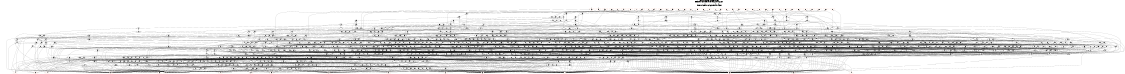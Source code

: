 # Network structure generated by ABC

digraph network {
size = "7.5,10";
center = true;
edge [dir = back];

{
  node [shape = plaintext];
  edge [style = invis];
  LevelTitle1 [label=""];
  LevelTitle2 [label=""];
  Level17 [label = ""];
  Level16 [label = ""];
  Level15 [label = ""];
  Level14 [label = ""];
  Level13 [label = ""];
  Level12 [label = ""];
  Level11 [label = ""];
  Level10 [label = ""];
  Level9 [label = ""];
  Level8 [label = ""];
  Level7 [label = ""];
  Level6 [label = ""];
  Level5 [label = ""];
  Level4 [label = ""];
  Level3 [label = ""];
  Level2 [label = ""];
  Level1 [label = ""];
  Level0 [label = ""];
  LevelTitle1 ->  LevelTitle2 ->  Level17 ->  Level16 ->  Level15 ->  Level14 ->  Level13 ->  Level12 ->  Level11 ->  Level10 ->  Level9 ->  Level8 ->  Level7 ->  Level6 ->  Level5 ->  Level4 ->  Level3 ->  Level2 ->  Level1 ->  Level0;
}

{
  rank = same;
  LevelTitle1;
  title1 [shape=plaintext,
          fontsize=20,
          fontname = "Times-Roman",
          label="Network structure visualized by ABC\nBenchmark \"top\". Time was Thu Oct  8 20:19:16 2020. "
         ];
}

{
  rank = same;
  LevelTitle2;
  title2 [shape=plaintext,
          fontsize=18,
          fontname = "Times-Roman",
          label="The network contains 1022 logic nodes and 0 latches.\n"
         ];
}

{
  rank = same;
  Level17;
  Node18 [label = "pa1", shape = invtriangle, color = coral, fillcolor = coral];
  Node19 [label = "pa0", shape = invtriangle, color = coral, fillcolor = coral];
  Node20 [label = "pb0", shape = invtriangle, color = coral, fillcolor = coral];
  Node21 [label = "pc1", shape = invtriangle, color = coral, fillcolor = coral];
  Node22 [label = "pr", shape = invtriangle, color = coral, fillcolor = coral];
  Node23 [label = "pb1", shape = invtriangle, color = coral, fillcolor = coral];
  Node24 [label = "pc0", shape = invtriangle, color = coral, fillcolor = coral];
  Node25 [label = "ps", shape = invtriangle, color = coral, fillcolor = coral];
  Node26 [label = "pd0", shape = invtriangle, color = coral, fillcolor = coral];
  Node27 [label = "pt", shape = invtriangle, color = coral, fillcolor = coral];
  Node28 [label = "pd1", shape = invtriangle, color = coral, fillcolor = coral];
  Node29 [label = "pe0", shape = invtriangle, color = coral, fillcolor = coral];
  Node30 [label = "pu", shape = invtriangle, color = coral, fillcolor = coral];
  Node31 [label = "pf0", shape = invtriangle, color = coral, fillcolor = coral];
  Node32 [label = "pv", shape = invtriangle, color = coral, fillcolor = coral];
  Node33 [label = "pg0", shape = invtriangle, color = coral, fillcolor = coral];
  Node34 [label = "pw", shape = invtriangle, color = coral, fillcolor = coral];
  Node35 [label = "ph0", shape = invtriangle, color = coral, fillcolor = coral];
  Node36 [label = "px", shape = invtriangle, color = coral, fillcolor = coral];
  Node37 [label = "pi0", shape = invtriangle, color = coral, fillcolor = coral];
  Node38 [label = "py", shape = invtriangle, color = coral, fillcolor = coral];
  Node39 [label = "pj0", shape = invtriangle, color = coral, fillcolor = coral];
  Node40 [label = "pz", shape = invtriangle, color = coral, fillcolor = coral];
  Node41 [label = "pk0", shape = invtriangle, color = coral, fillcolor = coral];
  Node42 [label = "pl0", shape = invtriangle, color = coral, fillcolor = coral];
  Node43 [label = "pm0", shape = invtriangle, color = coral, fillcolor = coral];
  Node44 [label = "pn0", shape = invtriangle, color = coral, fillcolor = coral];
  Node45 [label = "po0", shape = invtriangle, color = coral, fillcolor = coral];
  Node46 [label = "pp0", shape = invtriangle, color = coral, fillcolor = coral];
  Node47 [label = "pq0", shape = invtriangle, color = coral, fillcolor = coral];
  Node48 [label = "pr0", shape = invtriangle, color = coral, fillcolor = coral];
  Node49 [label = "ps0", shape = invtriangle, color = coral, fillcolor = coral];
  Node50 [label = "pt0", shape = invtriangle, color = coral, fillcolor = coral];
  Node51 [label = "pu0", shape = invtriangle, color = coral, fillcolor = coral];
  Node52 [label = "pv0", shape = invtriangle, color = coral, fillcolor = coral];
  Node53 [label = "pw0", shape = invtriangle, color = coral, fillcolor = coral];
  Node54 [label = "px0", shape = invtriangle, color = coral, fillcolor = coral];
  Node55 [label = "py0", shape = invtriangle, color = coral, fillcolor = coral];
  Node56 [label = "pz0", shape = invtriangle, color = coral, fillcolor = coral];
}

{
  rank = same;
  Level16;
  Node397 [label = "397\n", shape = ellipse];
  Node609 [label = "609\n", shape = ellipse];
  Node759 [label = "759\n", shape = ellipse];
  Node1077 [label = "1077\n", shape = ellipse];
  Node1078 [label = "1078\n", shape = ellipse];
}

{
  rank = same;
  Level15;
  Node252 [label = "252\n", shape = ellipse];
  Node396 [label = "396\n", shape = ellipse];
  Node421 [label = "421\n", shape = ellipse];
  Node524 [label = "524\n", shape = ellipse];
  Node608 [label = "608\n", shape = ellipse];
  Node673 [label = "673\n", shape = ellipse];
  Node722 [label = "722\n", shape = ellipse];
  Node758 [label = "758\n", shape = ellipse];
  Node898 [label = "898\n", shape = ellipse];
  Node945 [label = "945\n", shape = ellipse];
  Node987 [label = "987\n", shape = ellipse];
  Node1005 [label = "1005\n", shape = ellipse];
  Node1024 [label = "1024\n", shape = ellipse];
}

{
  rank = same;
  Level14;
  Node236 [label = "236\n", shape = ellipse];
  Node395 [label = "395\n", shape = ellipse];
  Node420 [label = "420\n", shape = ellipse];
  Node523 [label = "523\n", shape = ellipse];
  Node607 [label = "607\n", shape = ellipse];
  Node672 [label = "672\n", shape = ellipse];
  Node721 [label = "721\n", shape = ellipse];
  Node741 [label = "741\n", shape = ellipse];
  Node749 [label = "749\n", shape = ellipse];
  Node897 [label = "897\n", shape = ellipse];
  Node944 [label = "944\n", shape = ellipse];
  Node974 [label = "974\n", shape = ellipse];
  Node995 [label = "995\n", shape = ellipse];
  Node1014 [label = "1014\n", shape = ellipse];
}

{
  rank = same;
  Level13;
  Node235 [label = "235\n", shape = ellipse];
  Node390 [label = "390\n", shape = ellipse];
  Node413 [label = "413\n", shape = ellipse];
  Node522 [label = "522\n", shape = ellipse];
  Node606 [label = "606\n", shape = ellipse];
  Node649 [label = "649\n", shape = ellipse];
  Node671 [label = "671\n", shape = ellipse];
  Node710 [label = "710\n", shape = ellipse];
  Node732 [label = "732\n", shape = ellipse];
  Node748 [label = "748\n", shape = ellipse];
  Node802 [label = "802\n", shape = ellipse];
  Node890 [label = "890\n", shape = ellipse];
  Node943 [label = "943\n", shape = ellipse];
  Node971 [label = "971\n", shape = ellipse];
  Node989 [label = "989\n", shape = ellipse];
  Node1013 [label = "1013\n", shape = ellipse];
}

{
  rank = same;
  Level12;
  Node234 [label = "234\n", shape = ellipse];
  Node315 [label = "315\n", shape = ellipse];
  Node378 [label = "378\n", shape = ellipse];
  Node389 [label = "389\n", shape = ellipse];
  Node410 [label = "410\n", shape = ellipse];
  Node412 [label = "412\n", shape = ellipse];
  Node521 [label = "521\n", shape = ellipse];
  Node588 [label = "588\n", shape = ellipse];
  Node603 [label = "603\n", shape = ellipse];
  Node636 [label = "636\n", shape = ellipse];
  Node670 [label = "670\n", shape = ellipse];
  Node700 [label = "700\n", shape = ellipse];
  Node709 [label = "709\n", shape = ellipse];
  Node727 [label = "727\n", shape = ellipse];
  Node747 [label = "747\n", shape = ellipse];
  Node776 [label = "776\n", shape = ellipse];
  Node789 [label = "789\n", shape = ellipse];
  Node828 [label = "828\n", shape = ellipse];
  Node847 [label = "847\n", shape = ellipse];
  Node873 [label = "873\n", shape = ellipse];
  Node885 [label = "885\n", shape = ellipse];
  Node887 [label = "887\n", shape = ellipse];
  Node920 [label = "920\n", shape = ellipse];
  Node942 [label = "942\n", shape = ellipse];
  Node966 [label = "966\n", shape = ellipse];
  Node968 [label = "968\n", shape = ellipse];
  Node970 [label = "970\n", shape = ellipse];
  Node988 [label = "988\n", shape = ellipse];
  Node1010 [label = "1010\n", shape = ellipse];
  Node1012 [label = "1012\n", shape = ellipse];
  Node1041 [label = "1041\n", shape = ellipse];
  Node1059 [label = "1059\n", shape = ellipse];
  Node1076 [label = "1076\n", shape = ellipse];
}

{
  rank = same;
  Level11;
  Node231 [label = "231\n", shape = ellipse];
  Node233 [label = "233\n", shape = ellipse];
  Node251 [label = "251\n", shape = ellipse];
  Node310 [label = "310\n", shape = ellipse];
  Node368 [label = "368\n", shape = ellipse];
  Node387 [label = "387\n", shape = ellipse];
  Node388 [label = "388\n", shape = ellipse];
  Node409 [label = "409\n", shape = ellipse];
  Node411 [label = "411\n", shape = ellipse];
  Node507 [label = "507\n", shape = ellipse];
  Node518 [label = "518\n", shape = ellipse];
  Node578 [label = "578\n", shape = ellipse];
  Node587 [label = "587\n", shape = ellipse];
  Node597 [label = "597\n", shape = ellipse];
  Node602 [label = "602\n", shape = ellipse];
  Node624 [label = "624\n", shape = ellipse];
  Node630 [label = "630\n", shape = ellipse];
  Node648 [label = "648\n", shape = ellipse];
  Node660 [label = "660\n", shape = ellipse];
  Node669 [label = "669\n", shape = ellipse];
  Node689 [label = "689\n", shape = ellipse];
  Node699 [label = "699\n", shape = ellipse];
  Node706 [label = "706\n", shape = ellipse];
  Node725 [label = "725\n", shape = ellipse];
  Node740 [label = "740\n", shape = ellipse];
  Node745 [label = "745\n", shape = ellipse];
  Node746 [label = "746\n", shape = ellipse];
  Node769 [label = "769\n", shape = ellipse];
  Node775 [label = "775\n", shape = ellipse];
  Node783 [label = "783\n", shape = ellipse];
  Node801 [label = "801\n", shape = ellipse];
  Node827 [label = "827\n", shape = ellipse];
  Node846 [label = "846\n", shape = ellipse];
  Node860 [label = "860\n", shape = ellipse];
  Node872 [label = "872\n", shape = ellipse];
  Node878 [label = "878\n", shape = ellipse];
  Node886 [label = "886\n", shape = ellipse];
  Node907 [label = "907\n", shape = ellipse];
  Node919 [label = "919\n", shape = ellipse];
  Node932 [label = "932\n", shape = ellipse];
  Node941 [label = "941\n", shape = ellipse];
  Node965 [label = "965\n", shape = ellipse];
  Node967 [label = "967\n", shape = ellipse];
  Node986 [label = "986\n", shape = ellipse];
  Node1004 [label = "1004\n", shape = ellipse];
  Node1011 [label = "1011\n", shape = ellipse];
  Node1023 [label = "1023\n", shape = ellipse];
  Node1032 [label = "1032\n", shape = ellipse];
  Node1040 [label = "1040\n", shape = ellipse];
  Node1058 [label = "1058\n", shape = ellipse];
  Node1068 [label = "1068\n", shape = ellipse];
  Node1075 [label = "1075\n", shape = ellipse];
}

{
  rank = same;
  Level10;
  Node116 [label = "116\n", shape = ellipse];
  Node125 [label = "125\n", shape = ellipse];
  Node132 [label = "132\n", shape = ellipse];
  Node243 [label = "243\n", shape = ellipse];
  Node250 [label = "250\n", shape = ellipse];
  Node309 [label = "309\n", shape = ellipse];
  Node325 [label = "325\n", shape = ellipse];
  Node363 [label = "363\n", shape = ellipse];
  Node377 [label = "377\n", shape = ellipse];
  Node402 [label = "402\n", shape = ellipse];
  Node408 [label = "408\n", shape = ellipse];
  Node506 [label = "506\n", shape = ellipse];
  Node520 [label = "520\n", shape = ellipse];
  Node573 [label = "573\n", shape = ellipse];
  Node577 [label = "577\n", shape = ellipse];
  Node586 [label = "586\n", shape = ellipse];
  Node592 [label = "592\n", shape = ellipse];
  Node605 [label = "605\n", shape = ellipse];
  Node616 [label = "616\n", shape = ellipse];
  Node623 [label = "623\n", shape = ellipse];
  Node627 [label = "627\n", shape = ellipse];
  Node635 [label = "635\n", shape = ellipse];
  Node647 [label = "647\n", shape = ellipse];
  Node654 [label = "654\n", shape = ellipse];
  Node659 [label = "659\n", shape = ellipse];
  Node665 [label = "665\n", shape = ellipse];
  Node667 [label = "667\n", shape = ellipse];
  Node668 [label = "668\n", shape = ellipse];
  Node684 [label = "684\n", shape = ellipse];
  Node688 [label = "688\n", shape = ellipse];
  Node698 [label = "698\n", shape = ellipse];
  Node705 [label = "705\n", shape = ellipse];
  Node708 [label = "708\n", shape = ellipse];
  Node720 [label = "720\n", shape = ellipse];
  Node736 [label = "736\n", shape = ellipse];
  Node757 [label = "757\n", shape = ellipse];
  Node763 [label = "763\n", shape = ellipse];
  Node768 [label = "768\n", shape = ellipse];
  Node774 [label = "774\n", shape = ellipse];
  Node780 [label = "780\n", shape = ellipse];
  Node782 [label = "782\n", shape = ellipse];
  Node800 [label = "800\n", shape = ellipse];
  Node814 [label = "814\n", shape = ellipse];
  Node820 [label = "820\n", shape = ellipse];
  Node837 [label = "837\n", shape = ellipse];
  Node845 [label = "845\n", shape = ellipse];
  Node853 [label = "853\n", shape = ellipse];
  Node871 [label = "871\n", shape = ellipse];
  Node875 [label = "875\n", shape = ellipse];
  Node884 [label = "884\n", shape = ellipse];
  Node889 [label = "889\n", shape = ellipse];
  Node906 [label = "906\n", shape = ellipse];
  Node918 [label = "918\n", shape = ellipse];
  Node923 [label = "923\n", shape = ellipse];
  Node937 [label = "937\n", shape = ellipse];
  Node956 [label = "956\n", shape = ellipse];
  Node959 [label = "959\n", shape = ellipse];
  Node980 [label = "980\n", shape = ellipse];
  Node985 [label = "985\n", shape = ellipse];
  Node999 [label = "999\n", shape = ellipse];
  Node1003 [label = "1003\n", shape = ellipse];
  Node1018 [label = "1018\n", shape = ellipse];
  Node1027 [label = "1027\n", shape = ellipse];
  Node1039 [label = "1039\n", shape = ellipse];
  Node1048 [label = "1048\n", shape = ellipse];
  Node1053 [label = "1053\n", shape = ellipse];
  Node1057 [label = "1057\n", shape = ellipse];
  Node1062 [label = "1062\n", shape = ellipse];
  Node1067 [label = "1067\n", shape = ellipse];
  Node1070 [label = "1070\n", shape = ellipse];
}

{
  rank = same;
  Level9;
  Node115 [label = "115\n", shape = ellipse];
  Node124 [label = "124\n", shape = ellipse];
  Node131 [label = "131\n", shape = ellipse];
  Node227 [label = "227\n", shape = ellipse];
  Node239 [label = "239\n", shape = ellipse];
  Node246 [label = "246\n", shape = ellipse];
  Node307 [label = "307\n", shape = ellipse];
  Node308 [label = "308\n", shape = ellipse];
  Node324 [label = "324\n", shape = ellipse];
  Node362 [label = "362\n", shape = ellipse];
  Node367 [label = "367\n", shape = ellipse];
  Node372 [label = "372\n", shape = ellipse];
  Node376 [label = "376\n", shape = ellipse];
  Node386 [label = "386\n", shape = ellipse];
  Node394 [label = "394\n", shape = ellipse];
  Node399 [label = "399\n", shape = ellipse];
  Node404 [label = "404\n", shape = ellipse];
  Node445 [label = "445\n", shape = ellipse];
  Node498 [label = "498\n", shape = ellipse];
  Node505 [label = "505\n", shape = ellipse];
  Node514 [label = "514\n", shape = ellipse];
  Node517 [label = "517\n", shape = ellipse];
  Node519 [label = "519\n", shape = ellipse];
  Node576 [label = "576\n", shape = ellipse];
  Node585 [label = "585\n", shape = ellipse];
  Node591 [label = "591\n", shape = ellipse];
  Node596 [label = "596\n", shape = ellipse];
  Node604 [label = "604\n", shape = ellipse];
  Node612 [label = "612\n", shape = ellipse];
  Node619 [label = "619\n", shape = ellipse];
  Node622 [label = "622\n", shape = ellipse];
  Node626 [label = "626\n", shape = ellipse];
  Node629 [label = "629\n", shape = ellipse];
  Node634 [label = "634\n", shape = ellipse];
  Node641 [label = "641\n", shape = ellipse];
  Node643 [label = "643\n", shape = ellipse];
  Node646 [label = "646\n", shape = ellipse];
  Node651 [label = "651\n", shape = ellipse];
  Node658 [label = "658\n", shape = ellipse];
  Node662 [label = "662\n", shape = ellipse];
  Node666 [label = "666\n", shape = ellipse];
  Node681 [label = "681\n", shape = ellipse];
  Node687 [label = "687\n", shape = ellipse];
  Node693 [label = "693\n", shape = ellipse];
  Node695 [label = "695\n", shape = ellipse];
  Node707 [label = "707\n", shape = ellipse];
  Node719 [label = "719\n", shape = ellipse];
  Node735 [label = "735\n", shape = ellipse];
  Node752 [label = "752\n", shape = ellipse];
  Node756 [label = "756\n", shape = ellipse];
  Node762 [label = "762\n", shape = ellipse];
  Node767 [label = "767\n", shape = ellipse];
  Node773 [label = "773\n", shape = ellipse];
  Node779 [label = "779\n", shape = ellipse];
  Node781 [label = "781\n", shape = ellipse];
  Node788 [label = "788\n", shape = ellipse];
  Node794 [label = "794\n", shape = ellipse];
  Node799 [label = "799\n", shape = ellipse];
  Node807 [label = "807\n", shape = ellipse];
  Node813 [label = "813\n", shape = ellipse];
  Node819 [label = "819\n", shape = ellipse];
  Node826 [label = "826\n", shape = ellipse];
  Node832 [label = "832\n", shape = ellipse];
  Node836 [label = "836\n", shape = ellipse];
  Node844 [label = "844\n", shape = ellipse];
  Node849 [label = "849\n", shape = ellipse];
  Node859 [label = "859\n", shape = ellipse];
  Node866 [label = "866\n", shape = ellipse];
  Node870 [label = "870\n", shape = ellipse];
  Node874 [label = "874\n", shape = ellipse];
  Node877 [label = "877\n", shape = ellipse];
  Node883 [label = "883\n", shape = ellipse];
  Node888 [label = "888\n", shape = ellipse];
  Node896 [label = "896\n", shape = ellipse];
  Node901 [label = "901\n", shape = ellipse];
  Node903 [label = "903\n", shape = ellipse];
  Node912 [label = "912\n", shape = ellipse];
  Node915 [label = "915\n", shape = ellipse];
  Node917 [label = "917\n", shape = ellipse];
  Node931 [label = "931\n", shape = ellipse];
  Node936 [label = "936\n", shape = ellipse];
  Node950 [label = "950\n", shape = ellipse];
  Node955 [label = "955\n", shape = ellipse];
  Node957 [label = "957\n", shape = ellipse];
  Node958 [label = "958\n", shape = ellipse];
  Node973 [label = "973\n", shape = ellipse];
  Node976 [label = "976\n", shape = ellipse];
  Node979 [label = "979\n", shape = ellipse];
  Node982 [label = "982\n", shape = ellipse];
  Node994 [label = "994\n", shape = ellipse];
  Node998 [label = "998\n", shape = ellipse];
  Node1002 [label = "1002\n", shape = ellipse];
  Node1008 [label = "1008\n", shape = ellipse];
  Node1015 [label = "1015\n", shape = ellipse];
  Node1022 [label = "1022\n", shape = ellipse];
  Node1026 [label = "1026\n", shape = ellipse];
  Node1037 [label = "1037\n", shape = ellipse];
  Node1038 [label = "1038\n", shape = ellipse];
  Node1047 [label = "1047\n", shape = ellipse];
  Node1049 [label = "1049\n", shape = ellipse];
  Node1056 [label = "1056\n", shape = ellipse];
  Node1064 [label = "1064\n", shape = ellipse];
  Node1069 [label = "1069\n", shape = ellipse];
  Node1074 [label = "1074\n", shape = ellipse];
}

{
  rank = same;
  Level8;
  Node85 [label = "85\n", shape = ellipse];
  Node114 [label = "114\n", shape = ellipse];
  Node123 [label = "123\n", shape = ellipse];
  Node130 [label = "130\n", shape = ellipse];
  Node223 [label = "223\n", shape = ellipse];
  Node230 [label = "230\n", shape = ellipse];
  Node232 [label = "232\n", shape = ellipse];
  Node237 [label = "237\n", shape = ellipse];
  Node242 [label = "242\n", shape = ellipse];
  Node245 [label = "245\n", shape = ellipse];
  Node267 [label = "267\n", shape = ellipse];
  Node279 [label = "279\n", shape = ellipse];
  Node284 [label = "284\n", shape = ellipse];
  Node292 [label = "292\n", shape = ellipse];
  Node314 [label = "314\n", shape = ellipse];
  Node323 [label = "323\n", shape = ellipse];
  Node366 [label = "366\n", shape = ellipse];
  Node371 [label = "371\n", shape = ellipse];
  Node375 [label = "375\n", shape = ellipse];
  Node385 [label = "385\n", shape = ellipse];
  Node393 [label = "393\n", shape = ellipse];
  Node398 [label = "398\n", shape = ellipse];
  Node401 [label = "401\n", shape = ellipse];
  Node403 [label = "403\n", shape = ellipse];
  Node407 [label = "407\n", shape = ellipse];
  Node419 [label = "419\n", shape = ellipse];
  Node429 [label = "429\n", shape = ellipse];
  Node436 [label = "436\n", shape = ellipse];
  Node444 [label = "444\n", shape = ellipse];
  Node450 [label = "450\n", shape = ellipse];
  Node497 [label = "497\n", shape = ellipse];
  Node501 [label = "501\n", shape = ellipse];
  Node504 [label = "504\n", shape = ellipse];
  Node510 [label = "510\n", shape = ellipse];
  Node516 [label = "516\n", shape = ellipse];
  Node531 [label = "531\n", shape = ellipse];
  Node544 [label = "544\n", shape = ellipse];
  Node572 [label = "572\n", shape = ellipse];
  Node574 [label = "574\n", shape = ellipse];
  Node575 [label = "575\n", shape = ellipse];
  Node582 [label = "582\n", shape = ellipse];
  Node584 [label = "584\n", shape = ellipse];
  Node590 [label = "590\n", shape = ellipse];
  Node595 [label = "595\n", shape = ellipse];
  Node601 [label = "601\n", shape = ellipse];
  Node610 [label = "610\n", shape = ellipse];
  Node618 [label = "618\n", shape = ellipse];
  Node620 [label = "620\n", shape = ellipse];
  Node621 [label = "621\n", shape = ellipse];
  Node632 [label = "632\n", shape = ellipse];
  Node633 [label = "633\n", shape = ellipse];
  Node638 [label = "638\n", shape = ellipse];
  Node640 [label = "640\n", shape = ellipse];
  Node642 [label = "642\n", shape = ellipse];
  Node645 [label = "645\n", shape = ellipse];
  Node650 [label = "650\n", shape = ellipse];
  Node653 [label = "653\n", shape = ellipse];
  Node656 [label = "656\n", shape = ellipse];
  Node657 [label = "657\n", shape = ellipse];
  Node661 [label = "661\n", shape = ellipse];
  Node683 [label = "683\n", shape = ellipse];
  Node685 [label = "685\n", shape = ellipse];
  Node686 [label = "686\n", shape = ellipse];
  Node692 [label = "692\n", shape = ellipse];
  Node694 [label = "694\n", shape = ellipse];
  Node697 [label = "697\n", shape = ellipse];
  Node704 [label = "704\n", shape = ellipse];
  Node714 [label = "714\n", shape = ellipse];
  Node716 [label = "716\n", shape = ellipse];
  Node718 [label = "718\n", shape = ellipse];
  Node731 [label = "731\n", shape = ellipse];
  Node734 [label = "734\n", shape = ellipse];
  Node739 [label = "739\n", shape = ellipse];
  Node750 [label = "750\n", shape = ellipse];
  Node755 [label = "755\n", shape = ellipse];
  Node761 [label = "761\n", shape = ellipse];
  Node766 [label = "766\n", shape = ellipse];
  Node772 [label = "772\n", shape = ellipse];
  Node785 [label = "785\n", shape = ellipse];
  Node787 [label = "787\n", shape = ellipse];
  Node791 [label = "791\n", shape = ellipse];
  Node797 [label = "797\n", shape = ellipse];
  Node804 [label = "804\n", shape = ellipse];
  Node806 [label = "806\n", shape = ellipse];
  Node812 [label = "812\n", shape = ellipse];
  Node817 [label = "817\n", shape = ellipse];
  Node818 [label = "818\n", shape = ellipse];
  Node822 [label = "822\n", shape = ellipse];
  Node829 [label = "829\n", shape = ellipse];
  Node831 [label = "831\n", shape = ellipse];
  Node835 [label = "835\n", shape = ellipse];
  Node841 [label = "841\n", shape = ellipse];
  Node843 [label = "843\n", shape = ellipse];
  Node848 [label = "848\n", shape = ellipse];
  Node852 [label = "852\n", shape = ellipse];
  Node856 [label = "856\n", shape = ellipse];
  Node858 [label = "858\n", shape = ellipse];
  Node862 [label = "862\n", shape = ellipse];
  Node868 [label = "868\n", shape = ellipse];
  Node869 [label = "869\n", shape = ellipse];
  Node876 [label = "876\n", shape = ellipse];
  Node880 [label = "880\n", shape = ellipse];
  Node881 [label = "881\n", shape = ellipse];
  Node882 [label = "882\n", shape = ellipse];
  Node895 [label = "895\n", shape = ellipse];
  Node900 [label = "900\n", shape = ellipse];
  Node902 [label = "902\n", shape = ellipse];
  Node905 [label = "905\n", shape = ellipse];
  Node911 [label = "911\n", shape = ellipse];
  Node913 [label = "913\n", shape = ellipse];
  Node914 [label = "914\n", shape = ellipse];
  Node916 [label = "916\n", shape = ellipse];
  Node922 [label = "922\n", shape = ellipse];
  Node926 [label = "926\n", shape = ellipse];
  Node930 [label = "930\n", shape = ellipse];
  Node935 [label = "935\n", shape = ellipse];
  Node939 [label = "939\n", shape = ellipse];
  Node940 [label = "940\n", shape = ellipse];
  Node947 [label = "947\n", shape = ellipse];
  Node949 [label = "949\n", shape = ellipse];
  Node954 [label = "954\n", shape = ellipse];
  Node964 [label = "964\n", shape = ellipse];
  Node969 [label = "969\n", shape = ellipse];
  Node972 [label = "972\n", shape = ellipse];
  Node975 [label = "975\n", shape = ellipse];
  Node978 [label = "978\n", shape = ellipse];
  Node984 [label = "984\n", shape = ellipse];
  Node991 [label = "991\n", shape = ellipse];
  Node996 [label = "996\n", shape = ellipse];
  Node997 [label = "997\n", shape = ellipse];
  Node1000 [label = "1000\n", shape = ellipse];
  Node1001 [label = "1001\n", shape = ellipse];
  Node1006 [label = "1006\n", shape = ellipse];
  Node1007 [label = "1007\n", shape = ellipse];
  Node1017 [label = "1017\n", shape = ellipse];
  Node1019 [label = "1019\n", shape = ellipse];
  Node1025 [label = "1025\n", shape = ellipse];
  Node1031 [label = "1031\n", shape = ellipse];
  Node1035 [label = "1035\n", shape = ellipse];
  Node1036 [label = "1036\n", shape = ellipse];
  Node1044 [label = "1044\n", shape = ellipse];
  Node1046 [label = "1046\n", shape = ellipse];
  Node1055 [label = "1055\n", shape = ellipse];
  Node1061 [label = "1061\n", shape = ellipse];
  Node1063 [label = "1063\n", shape = ellipse];
  Node1071 [label = "1071\n", shape = ellipse];
  Node1073 [label = "1073\n", shape = ellipse];
}

{
  rank = same;
  Level7;
  Node83 [label = "83\n", shape = ellipse];
  Node84 [label = "84\n", shape = ellipse];
  Node101 [label = "101\n", shape = ellipse];
  Node106 [label = "106\n", shape = ellipse];
  Node113 [label = "113\n", shape = ellipse];
  Node122 [label = "122\n", shape = ellipse];
  Node129 [label = "129\n", shape = ellipse];
  Node185 [label = "185\n", shape = ellipse];
  Node214 [label = "214\n", shape = ellipse];
  Node221 [label = "221\n", shape = ellipse];
  Node226 [label = "226\n", shape = ellipse];
  Node228 [label = "228\n", shape = ellipse];
  Node229 [label = "229\n", shape = ellipse];
  Node238 [label = "238\n", shape = ellipse];
  Node241 [label = "241\n", shape = ellipse];
  Node244 [label = "244\n", shape = ellipse];
  Node249 [label = "249\n", shape = ellipse];
  Node259 [label = "259\n", shape = ellipse];
  Node266 [label = "266\n", shape = ellipse];
  Node278 [label = "278\n", shape = ellipse];
  Node283 [label = "283\n", shape = ellipse];
  Node291 [label = "291\n", shape = ellipse];
  Node311 [label = "311\n", shape = ellipse];
  Node313 [label = "313\n", shape = ellipse];
  Node322 [label = "322\n", shape = ellipse];
  Node364 [label = "364\n", shape = ellipse];
  Node365 [label = "365\n", shape = ellipse];
  Node370 [label = "370\n", shape = ellipse];
  Node374 [label = "374\n", shape = ellipse];
  Node381 [label = "381\n", shape = ellipse];
  Node384 [label = "384\n", shape = ellipse];
  Node392 [label = "392\n", shape = ellipse];
  Node400 [label = "400\n", shape = ellipse];
  Node406 [label = "406\n", shape = ellipse];
  Node415 [label = "415\n", shape = ellipse];
  Node418 [label = "418\n", shape = ellipse];
  Node428 [label = "428\n", shape = ellipse];
  Node435 [label = "435\n", shape = ellipse];
  Node443 [label = "443\n", shape = ellipse];
  Node449 [label = "449\n", shape = ellipse];
  Node457 [label = "457\n", shape = ellipse];
  Node494 [label = "494\n", shape = ellipse];
  Node495 [label = "495\n", shape = ellipse];
  Node496 [label = "496\n", shape = ellipse];
  Node500 [label = "500\n", shape = ellipse];
  Node502 [label = "502\n", shape = ellipse];
  Node503 [label = "503\n", shape = ellipse];
  Node508 [label = "508\n", shape = ellipse];
  Node513 [label = "513\n", shape = ellipse];
  Node528 [label = "528\n", shape = ellipse];
  Node530 [label = "530\n", shape = ellipse];
  Node536 [label = "536\n", shape = ellipse];
  Node543 [label = "543\n", shape = ellipse];
  Node549 [label = "549\n", shape = ellipse];
  Node558 [label = "558\n", shape = ellipse];
  Node564 [label = "564\n", shape = ellipse];
  Node570 [label = "570\n", shape = ellipse];
  Node571 [label = "571\n", shape = ellipse];
  Node581 [label = "581\n", shape = ellipse];
  Node589 [label = "589\n", shape = ellipse];
  Node594 [label = "594\n", shape = ellipse];
  Node598 [label = "598\n", shape = ellipse];
  Node600 [label = "600\n", shape = ellipse];
  Node611 [label = "611\n", shape = ellipse];
  Node615 [label = "615\n", shape = ellipse];
  Node617 [label = "617\n", shape = ellipse];
  Node628 [label = "628\n", shape = ellipse];
  Node631 [label = "631\n", shape = ellipse];
  Node637 [label = "637\n", shape = ellipse];
  Node644 [label = "644\n", shape = ellipse];
  Node652 [label = "652\n", shape = ellipse];
  Node655 [label = "655\n", shape = ellipse];
  Node664 [label = "664\n", shape = ellipse];
  Node680 [label = "680\n", shape = ellipse];
  Node682 [label = "682\n", shape = ellipse];
  Node690 [label = "690\n", shape = ellipse];
  Node691 [label = "691\n", shape = ellipse];
  Node696 [label = "696\n", shape = ellipse];
  Node701 [label = "701\n", shape = ellipse];
  Node703 [label = "703\n", shape = ellipse];
  Node713 [label = "713\n", shape = ellipse];
  Node717 [label = "717\n", shape = ellipse];
  Node728 [label = "728\n", shape = ellipse];
  Node730 [label = "730\n", shape = ellipse];
  Node733 [label = "733\n", shape = ellipse];
  Node738 [label = "738\n", shape = ellipse];
  Node744 [label = "744\n", shape = ellipse];
  Node754 [label = "754\n", shape = ellipse];
  Node760 [label = "760\n", shape = ellipse];
  Node765 [label = "765\n", shape = ellipse];
  Node770 [label = "770\n", shape = ellipse];
  Node778 [label = "778\n", shape = ellipse];
  Node784 [label = "784\n", shape = ellipse];
  Node786 [label = "786\n", shape = ellipse];
  Node790 [label = "790\n", shape = ellipse];
  Node793 [label = "793\n", shape = ellipse];
  Node795 [label = "795\n", shape = ellipse];
  Node796 [label = "796\n", shape = ellipse];
  Node803 [label = "803\n", shape = ellipse];
  Node805 [label = "805\n", shape = ellipse];
  Node809 [label = "809\n", shape = ellipse];
  Node811 [label = "811\n", shape = ellipse];
  Node815 [label = "815\n", shape = ellipse];
  Node816 [label = "816\n", shape = ellipse];
  Node821 [label = "821\n", shape = ellipse];
  Node825 [label = "825\n", shape = ellipse];
  Node830 [label = "830\n", shape = ellipse];
  Node834 [label = "834\n", shape = ellipse];
  Node838 [label = "838\n", shape = ellipse];
  Node840 [label = "840\n", shape = ellipse];
  Node842 [label = "842\n", shape = ellipse];
  Node851 [label = "851\n", shape = ellipse];
  Node855 [label = "855\n", shape = ellipse];
  Node857 [label = "857\n", shape = ellipse];
  Node861 [label = "861\n", shape = ellipse];
  Node865 [label = "865\n", shape = ellipse];
  Node867 [label = "867\n", shape = ellipse];
  Node879 [label = "879\n", shape = ellipse];
  Node892 [label = "892\n", shape = ellipse];
  Node893 [label = "893\n", shape = ellipse];
  Node894 [label = "894\n", shape = ellipse];
  Node899 [label = "899\n", shape = ellipse];
  Node909 [label = "909\n", shape = ellipse];
  Node910 [label = "910\n", shape = ellipse];
  Node921 [label = "921\n", shape = ellipse];
  Node924 [label = "924\n", shape = ellipse];
  Node927 [label = "927\n", shape = ellipse];
  Node929 [label = "929\n", shape = ellipse];
  Node933 [label = "933\n", shape = ellipse];
  Node938 [label = "938\n", shape = ellipse];
  Node946 [label = "946\n", shape = ellipse];
  Node948 [label = "948\n", shape = ellipse];
  Node952 [label = "952\n", shape = ellipse];
  Node953 [label = "953\n", shape = ellipse];
  Node961 [label = "961\n", shape = ellipse];
  Node963 [label = "963\n", shape = ellipse];
  Node983 [label = "983\n", shape = ellipse];
  Node990 [label = "990\n", shape = ellipse];
  Node993 [label = "993\n", shape = ellipse];
  Node1009 [label = "1009\n", shape = ellipse];
  Node1016 [label = "1016\n", shape = ellipse];
  Node1021 [label = "1021\n", shape = ellipse];
  Node1028 [label = "1028\n", shape = ellipse];
  Node1030 [label = "1030\n", shape = ellipse];
  Node1034 [label = "1034\n", shape = ellipse];
  Node1042 [label = "1042\n", shape = ellipse];
  Node1052 [label = "1052\n", shape = ellipse];
  Node1060 [label = "1060\n", shape = ellipse];
  Node1066 [label = "1066\n", shape = ellipse];
  Node1072 [label = "1072\n", shape = ellipse];
}

{
  rank = same;
  Level6;
  Node67 [label = "67\n", shape = ellipse];
  Node78 [label = "78\n", shape = ellipse];
  Node82 [label = "82\n", shape = ellipse];
  Node94 [label = "94\n", shape = ellipse];
  Node100 [label = "100\n", shape = ellipse];
  Node105 [label = "105\n", shape = ellipse];
  Node112 [label = "112\n", shape = ellipse];
  Node121 [label = "121\n", shape = ellipse];
  Node128 [label = "128\n", shape = ellipse];
  Node142 [label = "142\n", shape = ellipse];
  Node147 [label = "147\n", shape = ellipse];
  Node184 [label = "184\n", shape = ellipse];
  Node188 [label = "188\n", shape = ellipse];
  Node195 [label = "195\n", shape = ellipse];
  Node202 [label = "202\n", shape = ellipse];
  Node205 [label = "205\n", shape = ellipse];
  Node208 [label = "208\n", shape = ellipse];
  Node213 [label = "213\n", shape = ellipse];
  Node220 [label = "220\n", shape = ellipse];
  Node222 [label = "222\n", shape = ellipse];
  Node224 [label = "224\n", shape = ellipse];
  Node225 [label = "225\n", shape = ellipse];
  Node240 [label = "240\n", shape = ellipse];
  Node247 [label = "247\n", shape = ellipse];
  Node248 [label = "248\n", shape = ellipse];
  Node258 [label = "258\n", shape = ellipse];
  Node265 [label = "265\n", shape = ellipse];
  Node272 [label = "272\n", shape = ellipse];
  Node277 [label = "277\n", shape = ellipse];
  Node282 [label = "282\n", shape = ellipse];
  Node290 [label = "290\n", shape = ellipse];
  Node302 [label = "302\n", shape = ellipse];
  Node306 [label = "306\n", shape = ellipse];
  Node312 [label = "312\n", shape = ellipse];
  Node321 [label = "321\n", shape = ellipse];
  Node361 [label = "361\n", shape = ellipse];
  Node369 [label = "369\n", shape = ellipse];
  Node373 [label = "373\n", shape = ellipse];
  Node379 [label = "379\n", shape = ellipse];
  Node380 [label = "380\n", shape = ellipse];
  Node382 [label = "382\n", shape = ellipse];
  Node383 [label = "383\n", shape = ellipse];
  Node391 [label = "391\n", shape = ellipse];
  Node405 [label = "405\n", shape = ellipse];
  Node414 [label = "414\n", shape = ellipse];
  Node416 [label = "416\n", shape = ellipse];
  Node417 [label = "417\n", shape = ellipse];
  Node427 [label = "427\n", shape = ellipse];
  Node434 [label = "434\n", shape = ellipse];
  Node442 [label = "442\n", shape = ellipse];
  Node448 [label = "448\n", shape = ellipse];
  Node456 [label = "456\n", shape = ellipse];
  Node472 [label = "472\n", shape = ellipse];
  Node486 [label = "486\n", shape = ellipse];
  Node491 [label = "491\n", shape = ellipse];
  Node492 [label = "492\n", shape = ellipse];
  Node493 [label = "493\n", shape = ellipse];
  Node499 [label = "499\n", shape = ellipse];
  Node509 [label = "509\n", shape = ellipse];
  Node511 [label = "511\n", shape = ellipse];
  Node512 [label = "512\n", shape = ellipse];
  Node515 [label = "515\n", shape = ellipse];
  Node527 [label = "527\n", shape = ellipse];
  Node529 [label = "529\n", shape = ellipse];
  Node535 [label = "535\n", shape = ellipse];
  Node542 [label = "542\n", shape = ellipse];
  Node548 [label = "548\n", shape = ellipse];
  Node557 [label = "557\n", shape = ellipse];
  Node563 [label = "563\n", shape = ellipse];
  Node569 [label = "569\n", shape = ellipse];
  Node579 [label = "579\n", shape = ellipse];
  Node580 [label = "580\n", shape = ellipse];
  Node583 [label = "583\n", shape = ellipse];
  Node593 [label = "593\n", shape = ellipse];
  Node599 [label = "599\n", shape = ellipse];
  Node613 [label = "613\n", shape = ellipse];
  Node614 [label = "614\n", shape = ellipse];
  Node639 [label = "639\n", shape = ellipse];
  Node663 [label = "663\n", shape = ellipse];
  Node679 [label = "679\n", shape = ellipse];
  Node702 [label = "702\n", shape = ellipse];
  Node711 [label = "711\n", shape = ellipse];
  Node712 [label = "712\n", shape = ellipse];
  Node715 [label = "715\n", shape = ellipse];
  Node726 [label = "726\n", shape = ellipse];
  Node729 [label = "729\n", shape = ellipse];
  Node737 [label = "737\n", shape = ellipse];
  Node742 [label = "742\n", shape = ellipse];
  Node743 [label = "743\n", shape = ellipse];
  Node751 [label = "751\n", shape = ellipse];
  Node753 [label = "753\n", shape = ellipse];
  Node764 [label = "764\n", shape = ellipse];
  Node771 [label = "771\n", shape = ellipse];
  Node777 [label = "777\n", shape = ellipse];
  Node792 [label = "792\n", shape = ellipse];
  Node798 [label = "798\n", shape = ellipse];
  Node808 [label = "808\n", shape = ellipse];
  Node810 [label = "810\n", shape = ellipse];
  Node823 [label = "823\n", shape = ellipse];
  Node824 [label = "824\n", shape = ellipse];
  Node833 [label = "833\n", shape = ellipse];
  Node839 [label = "839\n", shape = ellipse];
  Node850 [label = "850\n", shape = ellipse];
  Node854 [label = "854\n", shape = ellipse];
  Node863 [label = "863\n", shape = ellipse];
  Node864 [label = "864\n", shape = ellipse];
  Node891 [label = "891\n", shape = ellipse];
  Node904 [label = "904\n", shape = ellipse];
  Node908 [label = "908\n", shape = ellipse];
  Node925 [label = "925\n", shape = ellipse];
  Node928 [label = "928\n", shape = ellipse];
  Node934 [label = "934\n", shape = ellipse];
  Node951 [label = "951\n", shape = ellipse];
  Node960 [label = "960\n", shape = ellipse];
  Node962 [label = "962\n", shape = ellipse];
  Node977 [label = "977\n", shape = ellipse];
  Node981 [label = "981\n", shape = ellipse];
  Node992 [label = "992\n", shape = ellipse];
  Node1020 [label = "1020\n", shape = ellipse];
  Node1029 [label = "1029\n", shape = ellipse];
  Node1033 [label = "1033\n", shape = ellipse];
  Node1043 [label = "1043\n", shape = ellipse];
  Node1045 [label = "1045\n", shape = ellipse];
  Node1050 [label = "1050\n", shape = ellipse];
  Node1051 [label = "1051\n", shape = ellipse];
  Node1054 [label = "1054\n", shape = ellipse];
  Node1065 [label = "1065\n", shape = ellipse];
}

{
  rank = same;
  Level5;
  Node61 [label = "61\n", shape = ellipse];
  Node66 [label = "66\n", shape = ellipse];
  Node72 [label = "72\n", shape = ellipse];
  Node77 [label = "77\n", shape = ellipse];
  Node81 [label = "81\n", shape = ellipse];
  Node88 [label = "88\n", shape = ellipse];
  Node93 [label = "93\n", shape = ellipse];
  Node99 [label = "99\n", shape = ellipse];
  Node104 [label = "104\n", shape = ellipse];
  Node111 [label = "111\n", shape = ellipse];
  Node120 [label = "120\n", shape = ellipse];
  Node127 [label = "127\n", shape = ellipse];
  Node136 [label = "136\n", shape = ellipse];
  Node141 [label = "141\n", shape = ellipse];
  Node146 [label = "146\n", shape = ellipse];
  Node151 [label = "151\n", shape = ellipse];
  Node155 [label = "155\n", shape = ellipse];
  Node160 [label = "160\n", shape = ellipse];
  Node162 [label = "162\n", shape = ellipse];
  Node164 [label = "164\n", shape = ellipse];
  Node165 [label = "165\n", shape = ellipse];
  Node168 [label = "168\n", shape = ellipse];
  Node172 [label = "172\n", shape = ellipse];
  Node175 [label = "175\n", shape = ellipse];
  Node176 [label = "176\n", shape = ellipse];
  Node179 [label = "179\n", shape = ellipse];
  Node183 [label = "183\n", shape = ellipse];
  Node187 [label = "187\n", shape = ellipse];
  Node191 [label = "191\n", shape = ellipse];
  Node194 [label = "194\n", shape = ellipse];
  Node196 [label = "196\n", shape = ellipse];
  Node197 [label = "197\n", shape = ellipse];
  Node199 [label = "199\n", shape = ellipse];
  Node201 [label = "201\n", shape = ellipse];
  Node204 [label = "204\n", shape = ellipse];
  Node207 [label = "207\n", shape = ellipse];
  Node212 [label = "212\n", shape = ellipse];
  Node219 [label = "219\n", shape = ellipse];
  Node257 [label = "257\n", shape = ellipse];
  Node264 [label = "264\n", shape = ellipse];
  Node271 [label = "271\n", shape = ellipse];
  Node276 [label = "276\n", shape = ellipse];
  Node281 [label = "281\n", shape = ellipse];
  Node289 [label = "289\n", shape = ellipse];
  Node294 [label = "294\n", shape = ellipse];
  Node297 [label = "297\n", shape = ellipse];
  Node301 [label = "301\n", shape = ellipse];
  Node305 [label = "305\n", shape = ellipse];
  Node320 [label = "320\n", shape = ellipse];
  Node327 [label = "327\n", shape = ellipse];
  Node338 [label = "338\n", shape = ellipse];
  Node343 [label = "343\n", shape = ellipse];
  Node348 [label = "348\n", shape = ellipse];
  Node349 [label = "349\n", shape = ellipse];
  Node350 [label = "350\n", shape = ellipse];
  Node351 [label = "351\n", shape = ellipse];
  Node353 [label = "353\n", shape = ellipse];
  Node355 [label = "355\n", shape = ellipse];
  Node360 [label = "360\n", shape = ellipse];
  Node426 [label = "426\n", shape = ellipse];
  Node433 [label = "433\n", shape = ellipse];
  Node441 [label = "441\n", shape = ellipse];
  Node447 [label = "447\n", shape = ellipse];
  Node455 [label = "455\n", shape = ellipse];
  Node458 [label = "458\n", shape = ellipse];
  Node469 [label = "469\n", shape = ellipse];
  Node471 [label = "471\n", shape = ellipse];
  Node476 [label = "476\n", shape = ellipse];
  Node478 [label = "478\n", shape = ellipse];
  Node483 [label = "483\n", shape = ellipse];
  Node485 [label = "485\n", shape = ellipse];
  Node490 [label = "490\n", shape = ellipse];
  Node525 [label = "525\n", shape = ellipse];
  Node526 [label = "526\n", shape = ellipse];
  Node534 [label = "534\n", shape = ellipse];
  Node541 [label = "541\n", shape = ellipse];
  Node545 [label = "545\n", shape = ellipse];
  Node547 [label = "547\n", shape = ellipse];
  Node551 [label = "551\n", shape = ellipse];
  Node556 [label = "556\n", shape = ellipse];
  Node562 [label = "562\n", shape = ellipse];
  Node568 [label = "568\n", shape = ellipse];
  Node678 [label = "678\n", shape = ellipse];
  Node724 [label = "724\n", shape = ellipse];
}

{
  rank = same;
  Level4;
  Node60 [label = "60\n", shape = ellipse];
  Node65 [label = "65\n", shape = ellipse];
  Node71 [label = "71\n", shape = ellipse];
  Node76 [label = "76\n", shape = ellipse];
  Node80 [label = "80\n", shape = ellipse];
  Node87 [label = "87\n", shape = ellipse];
  Node92 [label = "92\n", shape = ellipse];
  Node98 [label = "98\n", shape = ellipse];
  Node103 [label = "103\n", shape = ellipse];
  Node110 [label = "110\n", shape = ellipse];
  Node119 [label = "119\n", shape = ellipse];
  Node126 [label = "126\n", shape = ellipse];
  Node135 [label = "135\n", shape = ellipse];
  Node140 [label = "140\n", shape = ellipse];
  Node145 [label = "145\n", shape = ellipse];
  Node150 [label = "150\n", shape = ellipse];
  Node154 [label = "154\n", shape = ellipse];
  Node159 [label = "159\n", shape = ellipse];
  Node161 [label = "161\n", shape = ellipse];
  Node163 [label = "163\n", shape = ellipse];
  Node167 [label = "167\n", shape = ellipse];
  Node171 [label = "171\n", shape = ellipse];
  Node174 [label = "174\n", shape = ellipse];
  Node178 [label = "178\n", shape = ellipse];
  Node182 [label = "182\n", shape = ellipse];
  Node186 [label = "186\n", shape = ellipse];
  Node190 [label = "190\n", shape = ellipse];
  Node193 [label = "193\n", shape = ellipse];
  Node198 [label = "198\n", shape = ellipse];
  Node200 [label = "200\n", shape = ellipse];
  Node203 [label = "203\n", shape = ellipse];
  Node206 [label = "206\n", shape = ellipse];
  Node211 [label = "211\n", shape = ellipse];
  Node218 [label = "218\n", shape = ellipse];
  Node256 [label = "256\n", shape = ellipse];
  Node263 [label = "263\n", shape = ellipse];
  Node270 [label = "270\n", shape = ellipse];
  Node275 [label = "275\n", shape = ellipse];
  Node280 [label = "280\n", shape = ellipse];
  Node288 [label = "288\n", shape = ellipse];
  Node293 [label = "293\n", shape = ellipse];
  Node296 [label = "296\n", shape = ellipse];
  Node300 [label = "300\n", shape = ellipse];
  Node304 [label = "304\n", shape = ellipse];
  Node319 [label = "319\n", shape = ellipse];
  Node326 [label = "326\n", shape = ellipse];
  Node331 [label = "331\n", shape = ellipse];
  Node335 [label = "335\n", shape = ellipse];
  Node337 [label = "337\n", shape = ellipse];
  Node342 [label = "342\n", shape = ellipse];
  Node346 [label = "346\n", shape = ellipse];
  Node347 [label = "347\n", shape = ellipse];
  Node352 [label = "352\n", shape = ellipse];
  Node354 [label = "354\n", shape = ellipse];
  Node358 [label = "358\n", shape = ellipse];
  Node359 [label = "359\n", shape = ellipse];
  Node425 [label = "425\n", shape = ellipse];
  Node432 [label = "432\n", shape = ellipse];
  Node440 [label = "440\n", shape = ellipse];
  Node446 [label = "446\n", shape = ellipse];
  Node454 [label = "454\n", shape = ellipse];
  Node462 [label = "462\n", shape = ellipse];
  Node466 [label = "466\n", shape = ellipse];
  Node468 [label = "468\n", shape = ellipse];
  Node470 [label = "470\n", shape = ellipse];
  Node475 [label = "475\n", shape = ellipse];
  Node477 [label = "477\n", shape = ellipse];
  Node482 [label = "482\n", shape = ellipse];
  Node484 [label = "484\n", shape = ellipse];
  Node489 [label = "489\n", shape = ellipse];
  Node533 [label = "533\n", shape = ellipse];
  Node540 [label = "540\n", shape = ellipse];
  Node546 [label = "546\n", shape = ellipse];
  Node550 [label = "550\n", shape = ellipse];
  Node555 [label = "555\n", shape = ellipse];
  Node561 [label = "561\n", shape = ellipse];
  Node567 [label = "567\n", shape = ellipse];
  Node625 [label = "625\n", shape = ellipse];
  Node677 [label = "677\n", shape = ellipse];
  Node723 [label = "723\n", shape = ellipse];
}

{
  rank = same;
  Level3;
  Node59 [label = "59\n", shape = ellipse];
  Node64 [label = "64\n", shape = ellipse];
  Node70 [label = "70\n", shape = ellipse];
  Node75 [label = "75\n", shape = ellipse];
  Node79 [label = "79\n", shape = ellipse];
  Node86 [label = "86\n", shape = ellipse];
  Node91 [label = "91\n", shape = ellipse];
  Node97 [label = "97\n", shape = ellipse];
  Node102 [label = "102\n", shape = ellipse];
  Node109 [label = "109\n", shape = ellipse];
  Node118 [label = "118\n", shape = ellipse];
  Node134 [label = "134\n", shape = ellipse];
  Node139 [label = "139\n", shape = ellipse];
  Node144 [label = "144\n", shape = ellipse];
  Node149 [label = "149\n", shape = ellipse];
  Node153 [label = "153\n", shape = ellipse];
  Node158 [label = "158\n", shape = ellipse];
  Node166 [label = "166\n", shape = ellipse];
  Node170 [label = "170\n", shape = ellipse];
  Node173 [label = "173\n", shape = ellipse];
  Node177 [label = "177\n", shape = ellipse];
  Node181 [label = "181\n", shape = ellipse];
  Node189 [label = "189\n", shape = ellipse];
  Node192 [label = "192\n", shape = ellipse];
  Node210 [label = "210\n", shape = ellipse];
  Node217 [label = "217\n", shape = ellipse];
  Node255 [label = "255\n", shape = ellipse];
  Node262 [label = "262\n", shape = ellipse];
  Node269 [label = "269\n", shape = ellipse];
  Node274 [label = "274\n", shape = ellipse];
  Node287 [label = "287\n", shape = ellipse];
  Node295 [label = "295\n", shape = ellipse];
  Node299 [label = "299\n", shape = ellipse];
  Node303 [label = "303\n", shape = ellipse];
  Node318 [label = "318\n", shape = ellipse];
  Node330 [label = "330\n", shape = ellipse];
  Node334 [label = "334\n", shape = ellipse];
  Node336 [label = "336\n", shape = ellipse];
  Node341 [label = "341\n", shape = ellipse];
  Node345 [label = "345\n", shape = ellipse];
  Node357 [label = "357\n", shape = ellipse];
  Node424 [label = "424\n", shape = ellipse];
  Node431 [label = "431\n", shape = ellipse];
  Node439 [label = "439\n", shape = ellipse];
  Node453 [label = "453\n", shape = ellipse];
  Node461 [label = "461\n", shape = ellipse];
  Node465 [label = "465\n", shape = ellipse];
  Node467 [label = "467\n", shape = ellipse];
  Node474 [label = "474\n", shape = ellipse];
  Node481 [label = "481\n", shape = ellipse];
  Node488 [label = "488\n", shape = ellipse];
  Node532 [label = "532\n", shape = ellipse];
  Node539 [label = "539\n", shape = ellipse];
  Node554 [label = "554\n", shape = ellipse];
  Node560 [label = "560\n", shape = ellipse];
  Node566 [label = "566\n", shape = ellipse];
  Node676 [label = "676\n", shape = ellipse];
}

{
  rank = same;
  Level2;
  Node58 [label = "58\n", shape = ellipse];
  Node63 [label = "63\n", shape = ellipse];
  Node69 [label = "69\n", shape = ellipse];
  Node74 [label = "74\n", shape = ellipse];
  Node90 [label = "90\n", shape = ellipse];
  Node96 [label = "96\n", shape = ellipse];
  Node108 [label = "108\n", shape = ellipse];
  Node117 [label = "117\n", shape = ellipse];
  Node133 [label = "133\n", shape = ellipse];
  Node138 [label = "138\n", shape = ellipse];
  Node143 [label = "143\n", shape = ellipse];
  Node148 [label = "148\n", shape = ellipse];
  Node152 [label = "152\n", shape = ellipse];
  Node157 [label = "157\n", shape = ellipse];
  Node169 [label = "169\n", shape = ellipse];
  Node180 [label = "180\n", shape = ellipse];
  Node209 [label = "209\n", shape = ellipse];
  Node216 [label = "216\n", shape = ellipse];
  Node254 [label = "254\n", shape = ellipse];
  Node261 [label = "261\n", shape = ellipse];
  Node268 [label = "268\n", shape = ellipse];
  Node273 [label = "273\n", shape = ellipse];
  Node286 [label = "286\n", shape = ellipse];
  Node298 [label = "298\n", shape = ellipse];
  Node317 [label = "317\n", shape = ellipse];
  Node329 [label = "329\n", shape = ellipse];
  Node333 [label = "333\n", shape = ellipse];
  Node340 [label = "340\n", shape = ellipse];
  Node344 [label = "344\n", shape = ellipse];
  Node356 [label = "356\n", shape = ellipse];
  Node423 [label = "423\n", shape = ellipse];
  Node430 [label = "430\n", shape = ellipse];
  Node438 [label = "438\n", shape = ellipse];
  Node452 [label = "452\n", shape = ellipse];
  Node460 [label = "460\n", shape = ellipse];
  Node464 [label = "464\n", shape = ellipse];
  Node473 [label = "473\n", shape = ellipse];
  Node480 [label = "480\n", shape = ellipse];
  Node487 [label = "487\n", shape = ellipse];
  Node538 [label = "538\n", shape = ellipse];
  Node553 [label = "553\n", shape = ellipse];
  Node559 [label = "559\n", shape = ellipse];
  Node565 [label = "565\n", shape = ellipse];
  Node675 [label = "675\n", shape = ellipse];
}

{
  rank = same;
  Level1;
  Node57 [label = "57\n", shape = ellipse];
  Node62 [label = "62\n", shape = ellipse];
  Node68 [label = "68\n", shape = ellipse];
  Node73 [label = "73\n", shape = ellipse];
  Node89 [label = "89\n", shape = ellipse];
  Node95 [label = "95\n", shape = ellipse];
  Node107 [label = "107\n", shape = ellipse];
  Node137 [label = "137\n", shape = ellipse];
  Node156 [label = "156\n", shape = ellipse];
  Node215 [label = "215\n", shape = ellipse];
  Node253 [label = "253\n", shape = ellipse];
  Node260 [label = "260\n", shape = ellipse];
  Node285 [label = "285\n", shape = ellipse];
  Node316 [label = "316\n", shape = ellipse];
  Node328 [label = "328\n", shape = ellipse];
  Node332 [label = "332\n", shape = ellipse];
  Node339 [label = "339\n", shape = ellipse];
  Node422 [label = "422\n", shape = ellipse];
  Node437 [label = "437\n", shape = ellipse];
  Node451 [label = "451\n", shape = ellipse];
  Node459 [label = "459\n", shape = ellipse];
  Node463 [label = "463\n", shape = ellipse];
  Node479 [label = "479\n", shape = ellipse];
  Node537 [label = "537\n", shape = ellipse];
  Node552 [label = "552\n", shape = ellipse];
  Node674 [label = "674\n", shape = ellipse];
}

{
  rank = same;
  Level0;
  Node1 [label = "pp", shape = triangle, color = coral, fillcolor = coral];
  Node2 [label = "pq", shape = triangle, color = coral, fillcolor = coral];
  Node3 [label = "pa", shape = triangle, color = coral, fillcolor = coral];
  Node4 [label = "pb", shape = triangle, color = coral, fillcolor = coral];
  Node5 [label = "pc", shape = triangle, color = coral, fillcolor = coral];
  Node6 [label = "pd", shape = triangle, color = coral, fillcolor = coral];
  Node7 [label = "pe", shape = triangle, color = coral, fillcolor = coral];
  Node8 [label = "pf", shape = triangle, color = coral, fillcolor = coral];
  Node9 [label = "pg", shape = triangle, color = coral, fillcolor = coral];
  Node10 [label = "ph", shape = triangle, color = coral, fillcolor = coral];
  Node11 [label = "pi", shape = triangle, color = coral, fillcolor = coral];
  Node12 [label = "pj", shape = triangle, color = coral, fillcolor = coral];
  Node13 [label = "pk", shape = triangle, color = coral, fillcolor = coral];
  Node14 [label = "pl", shape = triangle, color = coral, fillcolor = coral];
  Node15 [label = "pm", shape = triangle, color = coral, fillcolor = coral];
  Node16 [label = "pn", shape = triangle, color = coral, fillcolor = coral];
  Node17 [label = "po", shape = triangle, color = coral, fillcolor = coral];
}

title1 -> title2 [style = invis];
title2 -> Node18 [style = invis];
title2 -> Node19 [style = invis];
title2 -> Node20 [style = invis];
title2 -> Node21 [style = invis];
title2 -> Node22 [style = invis];
title2 -> Node23 [style = invis];
title2 -> Node24 [style = invis];
title2 -> Node25 [style = invis];
title2 -> Node26 [style = invis];
title2 -> Node27 [style = invis];
title2 -> Node28 [style = invis];
title2 -> Node29 [style = invis];
title2 -> Node30 [style = invis];
title2 -> Node31 [style = invis];
title2 -> Node32 [style = invis];
title2 -> Node33 [style = invis];
title2 -> Node34 [style = invis];
title2 -> Node35 [style = invis];
title2 -> Node36 [style = invis];
title2 -> Node37 [style = invis];
title2 -> Node38 [style = invis];
title2 -> Node39 [style = invis];
title2 -> Node40 [style = invis];
title2 -> Node41 [style = invis];
title2 -> Node42 [style = invis];
title2 -> Node43 [style = invis];
title2 -> Node44 [style = invis];
title2 -> Node45 [style = invis];
title2 -> Node46 [style = invis];
title2 -> Node47 [style = invis];
title2 -> Node48 [style = invis];
title2 -> Node49 [style = invis];
title2 -> Node50 [style = invis];
title2 -> Node51 [style = invis];
title2 -> Node52 [style = invis];
title2 -> Node53 [style = invis];
title2 -> Node54 [style = invis];
title2 -> Node55 [style = invis];
title2 -> Node56 [style = invis];
Node18 -> Node19 [style = invis];
Node19 -> Node20 [style = invis];
Node20 -> Node21 [style = invis];
Node21 -> Node22 [style = invis];
Node22 -> Node23 [style = invis];
Node23 -> Node24 [style = invis];
Node24 -> Node25 [style = invis];
Node25 -> Node26 [style = invis];
Node26 -> Node27 [style = invis];
Node27 -> Node28 [style = invis];
Node28 -> Node29 [style = invis];
Node29 -> Node30 [style = invis];
Node30 -> Node31 [style = invis];
Node31 -> Node32 [style = invis];
Node32 -> Node33 [style = invis];
Node33 -> Node34 [style = invis];
Node34 -> Node35 [style = invis];
Node35 -> Node36 [style = invis];
Node36 -> Node37 [style = invis];
Node37 -> Node38 [style = invis];
Node38 -> Node39 [style = invis];
Node39 -> Node40 [style = invis];
Node40 -> Node41 [style = invis];
Node41 -> Node42 [style = invis];
Node42 -> Node43 [style = invis];
Node43 -> Node44 [style = invis];
Node44 -> Node45 [style = invis];
Node45 -> Node46 [style = invis];
Node46 -> Node47 [style = invis];
Node47 -> Node48 [style = invis];
Node48 -> Node49 [style = invis];
Node49 -> Node50 [style = invis];
Node50 -> Node51 [style = invis];
Node51 -> Node52 [style = invis];
Node52 -> Node53 [style = invis];
Node53 -> Node54 [style = invis];
Node54 -> Node55 [style = invis];
Node55 -> Node56 [style = invis];
Node18 -> Node61 [style = solid];
Node19 -> Node85 [style = solid];
Node20 -> Node82 [style = solid];
Node21 -> Node94 [style = solid];
Node22 -> Node252 [style = solid];
Node23 -> Node259 [style = solid];
Node24 -> Node72 [style = solid];
Node25 -> Node315 [style = solid];
Node26 -> Node397 [style = solid];
Node27 -> Node421 [style = solid];
Node28 -> Node349 [style = solid];
Node29 -> Node524 [style = solid];
Node30 -> Node531 [style = solid];
Node31 -> Node609 [style = solid];
Node32 -> Node624 [style = solid];
Node33 -> Node673 [style = solid];
Node34 -> Node1077 [style = solid];
Node35 -> Node722 [style = solid];
Node36 -> Node1078 [style = solid];
Node37 -> Node759 [style = solid];
Node38 -> Node769 [style = solid];
Node39 -> Node776 [style = solid];
Node40 -> Node777 [style = solid];
Node41 -> Node802 [style = solid];
Node42 -> Node828 [style = solid];
Node43 -> Node847 [style = solid];
Node44 -> Node873 [style = solid];
Node45 -> Node898 [style = solid];
Node46 -> Node920 [style = solid];
Node47 -> Node945 [style = solid];
Node48 -> Node966 [style = solid];
Node49 -> Node987 [style = solid];
Node50 -> Node1005 [style = solid];
Node51 -> Node1024 [style = solid];
Node52 -> Node1041 [style = solid];
Node53 -> Node1048 [style = solid];
Node54 -> Node1059 [style = solid];
Node55 -> Node1076 [style = solid];
Node56 -> Node351 [style = solid];
Node57 -> Node1 [style = solid];
Node57 -> Node17 [style = solid];
Node58 -> Node15 [style = solid];
Node58 -> Node57 [style = solid];
Node59 -> Node16 [style = solid];
Node59 -> Node58 [style = solid];
Node60 -> Node14 [style = solid];
Node60 -> Node59 [style = solid];
Node61 -> Node2 [style = solid];
Node61 -> Node60 [style = solid];
Node62 -> Node16 [style = solid];
Node62 -> Node17 [style = solid];
Node63 -> Node14 [style = solid];
Node63 -> Node62 [style = solid];
Node64 -> Node15 [style = solid];
Node64 -> Node63 [style = solid];
Node65 -> Node9 [style = solid];
Node65 -> Node64 [style = solid];
Node66 -> Node1 [style = solid];
Node66 -> Node65 [style = solid];
Node67 -> Node2 [style = solid];
Node67 -> Node66 [style = solid];
Node68 -> Node1 [style = solid];
Node68 -> Node17 [style = solid];
Node69 -> Node15 [style = solid];
Node69 -> Node68 [style = solid];
Node70 -> Node16 [style = solid];
Node70 -> Node69 [style = solid];
Node71 -> Node14 [style = solid];
Node71 -> Node70 [style = solid];
Node72 -> Node2 [style = solid];
Node72 -> Node71 [style = solid];
Node73 -> Node16 [style = solid];
Node73 -> Node17 [style = solid];
Node74 -> Node14 [style = solid];
Node74 -> Node73 [style = solid];
Node75 -> Node15 [style = solid];
Node75 -> Node74 [style = solid];
Node76 -> Node9 [style = solid];
Node76 -> Node75 [style = solid];
Node77 -> Node1 [style = solid];
Node77 -> Node76 [style = solid];
Node78 -> Node2 [style = solid];
Node78 -> Node77 [style = solid];
Node79 -> Node15 [style = solid];
Node79 -> Node74 [style = solid];
Node80 -> Node13 [style = solid];
Node80 -> Node79 [style = solid];
Node81 -> Node1 [style = solid];
Node81 -> Node80 [style = solid];
Node82 -> Node2 [style = solid];
Node82 -> Node81 [style = solid];
Node83 -> Node78 [style = solid];
Node83 -> Node82 [style = solid];
Node84 -> Node67 [style = solid];
Node84 -> Node72 [style = solid];
Node85 -> Node83 [style = solid];
Node85 -> Node84 [style = solid];
Node86 -> Node16 [style = solid];
Node86 -> Node69 [style = solid];
Node87 -> Node14 [style = solid];
Node87 -> Node86 [style = solid];
Node88 -> Node2 [style = solid];
Node88 -> Node87 [style = solid];
Node89 -> Node1 [style = solid];
Node89 -> Node17 [style = solid];
Node90 -> Node15 [style = solid];
Node90 -> Node89 [style = solid];
Node91 -> Node16 [style = solid];
Node91 -> Node90 [style = solid];
Node92 -> Node14 [style = solid];
Node92 -> Node91 [style = solid];
Node93 -> Node2 [style = solid];
Node93 -> Node92 [style = solid];
Node94 -> Node88 [style = solid];
Node94 -> Node93 [style = solid];
Node95 -> Node15 [style = solid];
Node95 -> Node16 [style = solid];
Node96 -> Node7 [style = solid];
Node96 -> Node95 [style = solid];
Node97 -> Node14 [style = solid];
Node97 -> Node96 [style = solid];
Node98 -> Node3 [style = solid];
Node98 -> Node97 [style = solid];
Node99 -> Node2 [style = solid];
Node99 -> Node98 [style = solid];
Node100 -> Node17 [style = solid];
Node100 -> Node99 [style = solid];
Node101 -> Node1 [style = solid];
Node101 -> Node100 [style = solid];
Node102 -> Node14 [style = solid];
Node102 -> Node96 [style = solid];
Node103 -> Node4 [style = solid];
Node103 -> Node102 [style = solid];
Node104 -> Node2 [style = solid];
Node104 -> Node103 [style = solid];
Node105 -> Node17 [style = solid];
Node105 -> Node104 [style = solid];
Node106 -> Node1 [style = solid];
Node106 -> Node105 [style = solid];
Node107 -> Node11 [style = solid];
Node107 -> Node12 [style = solid];
Node108 -> Node7 [style = solid];
Node108 -> Node107 [style = solid];
Node109 -> Node10 [style = solid];
Node109 -> Node108 [style = solid];
Node110 -> Node5 [style = solid];
Node110 -> Node109 [style = solid];
Node111 -> Node2 [style = solid];
Node111 -> Node110 [style = solid];
Node112 -> Node1 [style = solid];
Node112 -> Node111 [style = solid];
Node113 -> Node16 [style = solid];
Node113 -> Node112 [style = solid];
Node114 -> Node17 [style = solid];
Node114 -> Node113 [style = solid];
Node115 -> Node14 [style = solid];
Node115 -> Node114 [style = solid];
Node116 -> Node15 [style = solid];
Node116 -> Node115 [style = solid];
Node117 -> Node8 [style = solid];
Node117 -> Node107 [style = solid];
Node118 -> Node10 [style = solid];
Node118 -> Node117 [style = solid];
Node119 -> Node7 [style = solid];
Node119 -> Node118 [style = solid];
Node120 -> Node2 [style = solid];
Node120 -> Node119 [style = solid];
Node121 -> Node1 [style = solid];
Node121 -> Node120 [style = solid];
Node122 -> Node16 [style = solid];
Node122 -> Node121 [style = solid];
Node123 -> Node17 [style = solid];
Node123 -> Node122 [style = solid];
Node124 -> Node14 [style = solid];
Node124 -> Node123 [style = solid];
Node125 -> Node15 [style = solid];
Node125 -> Node124 [style = solid];
Node126 -> Node4 [style = solid];
Node126 -> Node109 [style = solid];
Node127 -> Node2 [style = solid];
Node127 -> Node126 [style = solid];
Node128 -> Node1 [style = solid];
Node128 -> Node127 [style = solid];
Node129 -> Node16 [style = solid];
Node129 -> Node128 [style = solid];
Node130 -> Node17 [style = solid];
Node130 -> Node129 [style = solid];
Node131 -> Node14 [style = solid];
Node131 -> Node130 [style = solid];
Node132 -> Node15 [style = solid];
Node132 -> Node131 [style = solid];
Node133 -> Node15 [style = solid];
Node133 -> Node57 [style = solid];
Node134 -> Node16 [style = solid];
Node134 -> Node133 [style = solid];
Node135 -> Node14 [style = solid];
Node135 -> Node134 [style = solid];
Node136 -> Node2 [style = solid];
Node136 -> Node135 [style = solid];
Node137 -> Node16 [style = solid];
Node137 -> Node17 [style = solid];
Node138 -> Node14 [style = solid];
Node138 -> Node137 [style = solid];
Node139 -> Node15 [style = solid];
Node139 -> Node138 [style = solid];
Node140 -> Node9 [style = solid];
Node140 -> Node139 [style = solid];
Node141 -> Node1 [style = solid];
Node141 -> Node140 [style = solid];
Node142 -> Node2 [style = solid];
Node142 -> Node141 [style = solid];
Node143 -> Node14 [style = solid];
Node143 -> Node73 [style = solid];
Node144 -> Node15 [style = solid];
Node144 -> Node143 [style = solid];
Node145 -> Node9 [style = solid];
Node145 -> Node144 [style = solid];
Node146 -> Node1 [style = solid];
Node146 -> Node145 [style = solid];
Node147 -> Node2 [style = solid];
Node147 -> Node146 [style = solid];
Node148 -> Node15 [style = solid];
Node148 -> Node68 [style = solid];
Node149 -> Node16 [style = solid];
Node149 -> Node148 [style = solid];
Node150 -> Node14 [style = solid];
Node150 -> Node149 [style = solid];
Node151 -> Node2 [style = solid];
Node151 -> Node150 [style = solid];
Node152 -> Node15 [style = solid];
Node152 -> Node89 [style = solid];
Node153 -> Node16 [style = solid];
Node153 -> Node152 [style = solid];
Node154 -> Node14 [style = solid];
Node154 -> Node153 [style = solid];
Node155 -> Node2 [style = solid];
Node155 -> Node154 [style = solid];
Node156 -> Node1 [style = solid];
Node156 -> Node17 [style = solid];
Node157 -> Node15 [style = solid];
Node157 -> Node156 [style = solid];
Node158 -> Node16 [style = solid];
Node158 -> Node157 [style = solid];
Node159 -> Node14 [style = solid];
Node159 -> Node158 [style = solid];
Node160 -> Node2 [style = solid];
Node160 -> Node159 [style = solid];
Node161 -> Node14 [style = solid];
Node161 -> Node158 [style = solid];
Node162 -> Node2 [style = solid];
Node162 -> Node161 [style = solid];
Node163 -> Node14 [style = solid];
Node163 -> Node153 [style = solid];
Node164 -> Node2 [style = solid];
Node164 -> Node163 [style = solid];
Node165 -> Node2 [style = solid];
Node165 -> Node71 [style = solid];
Node166 -> Node16 [style = solid];
Node166 -> Node148 [style = solid];
Node167 -> Node14 [style = solid];
Node167 -> Node166 [style = solid];
Node168 -> Node2 [style = solid];
Node168 -> Node167 [style = solid];
Node169 -> Node15 [style = solid];
Node169 -> Node156 [style = solid];
Node170 -> Node16 [style = solid];
Node170 -> Node169 [style = solid];
Node171 -> Node14 [style = solid];
Node171 -> Node170 [style = solid];
Node172 -> Node2 [style = solid];
Node172 -> Node171 [style = solid];
Node173 -> Node16 [style = solid];
Node173 -> Node157 [style = solid];
Node174 -> Node14 [style = solid];
Node174 -> Node173 [style = solid];
Node175 -> Node2 [style = solid];
Node175 -> Node174 [style = solid];
Node176 -> Node2 [style = solid];
Node176 -> Node60 [style = solid];
Node177 -> Node16 [style = solid];
Node177 -> Node90 [style = solid];
Node178 -> Node14 [style = solid];
Node178 -> Node177 [style = solid];
Node179 -> Node2 [style = solid];
Node179 -> Node178 [style = solid];
Node180 -> Node8 [style = solid];
Node180 -> Node95 [style = solid];
Node181 -> Node14 [style = solid];
Node181 -> Node180 [style = solid];
Node182 -> Node4 [style = solid];
Node182 -> Node181 [style = solid];
Node183 -> Node2 [style = solid];
Node183 -> Node182 [style = solid];
Node184 -> Node17 [style = solid];
Node184 -> Node183 [style = solid];
Node185 -> Node1 [style = solid];
Node185 -> Node184 [style = solid];
Node186 -> Node9 [style = solid];
Node186 -> Node75 [style = solid];
Node187 -> Node1 [style = solid];
Node187 -> Node186 [style = solid];
Node188 -> Node2 [style = solid];
Node188 -> Node187 [style = solid];
Node189 -> Node16 [style = solid];
Node189 -> Node133 [style = solid];
Node190 -> Node14 [style = solid];
Node190 -> Node189 [style = solid];
Node191 -> Node2 [style = solid];
Node191 -> Node190 [style = solid];
Node192 -> Node15 [style = solid];
Node192 -> Node138 [style = solid];
Node193 -> Node11 [style = solid];
Node193 -> Node192 [style = solid];
Node194 -> Node1 [style = solid];
Node194 -> Node193 [style = solid];
Node195 -> Node2 [style = solid];
Node195 -> Node194 [style = solid];
Node196 -> Node2 [style = solid];
Node196 -> Node161 [style = solid];
Node197 -> Node2 [style = solid];
Node197 -> Node174 [style = solid];
Node198 -> Node14 [style = solid];
Node198 -> Node59 [style = solid];
Node199 -> Node2 [style = solid];
Node199 -> Node198 [style = solid];
Node200 -> Node8 [style = solid];
Node200 -> Node192 [style = solid];
Node201 -> Node1 [style = solid];
Node201 -> Node200 [style = solid];
Node202 -> Node2 [style = solid];
Node202 -> Node201 [style = solid];
Node203 -> Node8 [style = solid];
Node203 -> Node192 [style = solid];
Node204 -> Node1 [style = solid];
Node204 -> Node203 [style = solid];
Node205 -> Node2 [style = solid];
Node205 -> Node204 [style = solid];
Node206 -> Node9 [style = solid];
Node206 -> Node144 [style = solid];
Node207 -> Node1 [style = solid];
Node207 -> Node206 [style = solid];
Node208 -> Node2 [style = solid];
Node208 -> Node207 [style = solid];
Node209 -> Node8 [style = solid];
Node209 -> Node95 [style = solid];
Node210 -> Node14 [style = solid];
Node210 -> Node209 [style = solid];
Node211 -> Node7 [style = solid];
Node211 -> Node210 [style = solid];
Node212 -> Node2 [style = solid];
Node212 -> Node211 [style = solid];
Node213 -> Node17 [style = solid];
Node213 -> Node212 [style = solid];
Node214 -> Node1 [style = solid];
Node214 -> Node213 [style = solid];
Node215 -> Node16 [style = solid];
Node215 -> Node17 [style = solid];
Node216 -> Node14 [style = solid];
Node216 -> Node215 [style = solid];
Node217 -> Node15 [style = solid];
Node217 -> Node216 [style = solid];
Node218 -> Node5 [style = solid];
Node218 -> Node217 [style = solid];
Node219 -> Node1 [style = solid];
Node219 -> Node218 [style = solid];
Node220 -> Node2 [style = solid];
Node220 -> Node219 [style = solid];
Node221 -> Node78 [style = solid];
Node221 -> Node168 [style = solid];
Node222 -> Node164 [style = solid];
Node222 -> Node165 [style = solid];
Node223 -> Node221 [style = solid];
Node223 -> Node222 [style = solid];
Node224 -> Node160 [style = solid];
Node224 -> Node162 [style = solid];
Node225 -> Node151 [style = solid];
Node225 -> Node155 [style = solid];
Node226 -> Node224 [style = solid];
Node226 -> Node225 [style = solid];
Node227 -> Node223 [style = solid];
Node227 -> Node226 [style = solid];
Node228 -> Node142 [style = solid];
Node228 -> Node147 [style = solid];
Node229 -> Node67 [style = solid];
Node229 -> Node136 [style = solid];
Node230 -> Node228 [style = solid];
Node230 -> Node229 [style = solid];
Node231 -> Node125 [style = solid];
Node231 -> Node132 [style = solid];
Node232 -> Node101 [style = solid];
Node232 -> Node106 [style = solid];
Node233 -> Node116 [style = solid];
Node233 -> Node232 [style = solid];
Node234 -> Node231 [style = solid];
Node234 -> Node233 [style = solid];
Node235 -> Node230 [style = solid];
Node235 -> Node234 [style = solid];
Node236 -> Node227 [style = solid];
Node236 -> Node235 [style = solid];
Node237 -> Node214 [style = solid];
Node237 -> Node220 [style = solid];
Node238 -> Node205 [style = solid];
Node238 -> Node208 [style = solid];
Node239 -> Node237 [style = solid];
Node239 -> Node238 [style = solid];
Node240 -> Node196 [style = solid];
Node240 -> Node197 [style = solid];
Node241 -> Node199 [style = solid];
Node241 -> Node202 [style = solid];
Node242 -> Node240 [style = solid];
Node242 -> Node241 [style = solid];
Node243 -> Node239 [style = solid];
Node243 -> Node242 [style = solid];
Node244 -> Node191 [style = solid];
Node244 -> Node195 [style = solid];
Node245 -> Node185 [style = solid];
Node245 -> Node188 [style = solid];
Node246 -> Node244 [style = solid];
Node246 -> Node245 [style = solid];
Node247 -> Node172 [style = solid];
Node247 -> Node175 [style = solid];
Node248 -> Node176 [style = solid];
Node248 -> Node179 [style = solid];
Node249 -> Node247 [style = solid];
Node249 -> Node248 [style = solid];
Node250 -> Node246 [style = solid];
Node250 -> Node249 [style = solid];
Node251 -> Node243 [style = solid];
Node251 -> Node250 [style = solid];
Node252 -> Node236 [style = solid];
Node252 -> Node251 [style = solid];
Node253 -> Node15 [style = solid];
Node253 -> Node16 [style = solid];
Node254 -> Node12 [style = solid];
Node254 -> Node253 [style = solid];
Node255 -> Node14 [style = solid];
Node255 -> Node254 [style = solid];
Node256 -> Node10 [style = solid];
Node256 -> Node255 [style = solid];
Node257 -> Node2 [style = solid];
Node257 -> Node256 [style = solid];
Node258 -> Node17 [style = solid];
Node258 -> Node257 [style = solid];
Node259 -> Node1 [style = solid];
Node259 -> Node258 [style = solid];
Node260 -> Node14 [style = solid];
Node260 -> Node15 [style = solid];
Node261 -> Node8 [style = solid];
Node261 -> Node260 [style = solid];
Node262 -> Node11 [style = solid];
Node262 -> Node261 [style = solid];
Node263 -> Node7 [style = solid];
Node263 -> Node262 [style = solid];
Node264 -> Node1 [style = solid];
Node264 -> Node263 [style = solid];
Node265 -> Node2 [style = solid];
Node265 -> Node264 [style = solid];
Node266 -> Node16 [style = solid];
Node266 -> Node265 [style = solid];
Node267 -> Node17 [style = solid];
Node267 -> Node266 [style = solid];
Node268 -> Node8 [style = solid];
Node268 -> Node215 [style = solid];
Node269 -> Node15 [style = solid];
Node269 -> Node268 [style = solid];
Node270 -> Node7 [style = solid];
Node270 -> Node269 [style = solid];
Node271 -> Node1 [style = solid];
Node271 -> Node270 [style = solid];
Node272 -> Node2 [style = solid];
Node272 -> Node271 [style = solid];
Node273 -> Node7 [style = solid];
Node273 -> Node260 [style = solid];
Node274 -> Node11 [style = solid];
Node274 -> Node273 [style = solid];
Node275 -> Node4 [style = solid];
Node275 -> Node274 [style = solid];
Node276 -> Node1 [style = solid];
Node276 -> Node275 [style = solid];
Node277 -> Node2 [style = solid];
Node277 -> Node276 [style = solid];
Node278 -> Node16 [style = solid];
Node278 -> Node277 [style = solid];
Node279 -> Node17 [style = solid];
Node279 -> Node278 [style = solid];
Node280 -> Node5 [style = solid];
Node280 -> Node274 [style = solid];
Node281 -> Node1 [style = solid];
Node281 -> Node280 [style = solid];
Node282 -> Node2 [style = solid];
Node282 -> Node281 [style = solid];
Node283 -> Node16 [style = solid];
Node283 -> Node282 [style = solid];
Node284 -> Node17 [style = solid];
Node284 -> Node283 [style = solid];
Node285 -> Node14 [style = solid];
Node285 -> Node15 [style = solid];
Node286 -> Node7 [style = solid];
Node286 -> Node285 [style = solid];
Node287 -> Node8 [style = solid];
Node287 -> Node286 [style = solid];
Node288 -> Node3 [style = solid];
Node288 -> Node287 [style = solid];
Node289 -> Node1 [style = solid];
Node289 -> Node288 [style = solid];
Node290 -> Node2 [style = solid];
Node290 -> Node289 [style = solid];
Node291 -> Node16 [style = solid];
Node291 -> Node290 [style = solid];
Node292 -> Node17 [style = solid];
Node292 -> Node291 [style = solid];
Node293 -> Node14 [style = solid];
Node293 -> Node86 [style = solid];
Node294 -> Node2 [style = solid];
Node294 -> Node293 [style = solid];
Node295 -> Node16 [style = solid];
Node295 -> Node152 [style = solid];
Node296 -> Node14 [style = solid];
Node296 -> Node295 [style = solid];
Node297 -> Node2 [style = solid];
Node297 -> Node296 [style = solid];
Node298 -> Node11 [style = solid];
Node298 -> Node253 [style = solid];
Node299 -> Node14 [style = solid];
Node299 -> Node298 [style = solid];
Node300 -> Node10 [style = solid];
Node300 -> Node299 [style = solid];
Node301 -> Node17 [style = solid];
Node301 -> Node300 [style = solid];
Node302 -> Node2 [style = solid];
Node302 -> Node301 [style = solid];
Node303 -> Node15 [style = solid];
Node303 -> Node63 [style = solid];
Node304 -> Node10 [style = solid];
Node304 -> Node303 [style = solid];
Node305 -> Node1 [style = solid];
Node305 -> Node304 [style = solid];
Node306 -> Node2 [style = solid];
Node306 -> Node305 [style = solid];
Node307 -> Node284 [style = solid];
Node307 -> Node292 [style = solid];
Node308 -> Node267 [style = solid];
Node308 -> Node272 [style = solid];
Node309 -> Node279 [style = solid];
Node309 -> Node308 [style = solid];
Node310 -> Node307 [style = solid];
Node310 -> Node309 [style = solid];
Node311 -> Node302 [style = solid];
Node311 -> Node306 [style = solid];
Node312 -> Node61 [style = solid];
Node312 -> Node294 [style = solid];
Node313 -> Node297 [style = solid];
Node313 -> Node312 [style = solid];
Node314 -> Node311 [style = solid];
Node314 -> Node313 [style = solid];
Node315 -> Node310 [style = solid];
Node315 -> Node314 [style = solid];
Node316 -> Node10 [style = solid];
Node316 -> Node11 [style = solid];
Node317 -> Node5 [style = solid];
Node317 -> Node316 [style = solid];
Node318 -> Node8 [style = solid];
Node318 -> Node317 [style = solid];
Node319 -> Node4 [style = solid];
Node319 -> Node318 [style = solid];
Node320 -> Node2 [style = solid];
Node320 -> Node319 [style = solid];
Node321 -> Node1 [style = solid];
Node321 -> Node320 [style = solid];
Node322 -> Node16 [style = solid];
Node322 -> Node321 [style = solid];
Node323 -> Node17 [style = solid];
Node323 -> Node322 [style = solid];
Node324 -> Node14 [style = solid];
Node324 -> Node323 [style = solid];
Node325 -> Node15 [style = solid];
Node325 -> Node324 [style = solid];
Node326 -> Node14 [style = solid];
Node326 -> Node166 [style = solid];
Node327 -> Node2 [style = solid];
Node327 -> Node326 [style = solid];
Node328 -> Node2 [style = solid];
Node328 -> Node17 [style = solid];
Node329 -> Node15 [style = solid];
Node329 -> Node328 [style = solid];
Node330 -> Node16 [style = solid];
Node330 -> Node329 [style = solid];
Node331 -> Node14 [style = solid];
Node331 -> Node330 [style = solid];
Node332 -> Node2 [style = solid];
Node332 -> Node17 [style = solid];
Node333 -> Node15 [style = solid];
Node333 -> Node332 [style = solid];
Node334 -> Node16 [style = solid];
Node334 -> Node333 [style = solid];
Node335 -> Node14 [style = solid];
Node335 -> Node334 [style = solid];
Node336 -> Node16 [style = solid];
Node336 -> Node169 [style = solid];
Node337 -> Node14 [style = solid];
Node337 -> Node336 [style = solid];
Node338 -> Node2 [style = solid];
Node338 -> Node337 [style = solid];
Node339 -> Node1 [style = solid];
Node339 -> Node2 [style = solid];
Node340 -> Node16 [style = solid];
Node340 -> Node339 [style = solid];
Node341 -> Node17 [style = solid];
Node341 -> Node340 [style = solid];
Node342 -> Node15 [style = solid];
Node342 -> Node341 [style = solid];
Node343 -> Node2 [style = solid];
Node343 -> Node171 [style = solid];
Node344 -> Node15 [style = solid];
Node344 -> Node339 [style = solid];
Node345 -> Node16 [style = solid];
Node345 -> Node344 [style = solid];
Node346 -> Node14 [style = solid];
Node346 -> Node345 [style = solid];
Node347 -> Node14 [style = solid];
Node347 -> Node70 [style = solid];
Node348 -> Node2 [style = solid];
Node348 -> Node347 [style = solid];
Node349 -> Node2 [style = solid];
Node349 -> Node150 [style = solid];
Node350 -> Node2 [style = solid];
Node350 -> Node296 [style = solid];
Node351 -> Node2 [style = solid];
Node351 -> Node87 [style = solid];
Node352 -> Node14 [style = solid];
Node352 -> Node170 [style = solid];
Node353 -> Node2 [style = solid];
Node353 -> Node352 [style = solid];
Node354 -> Node14 [style = solid];
Node354 -> Node189 [style = solid];
Node355 -> Node2 [style = solid];
Node355 -> Node354 [style = solid];
Node356 -> Node14 [style = solid];
Node356 -> Node156 [style = solid];
Node357 -> Node16 [style = solid];
Node357 -> Node356 [style = solid];
Node358 -> Node3 [style = solid];
Node358 -> Node357 [style = solid];
Node359 -> Node13 [style = solid];
Node359 -> Node79 [style = solid];
Node360 -> Node1 [style = solid];
Node360 -> Node359 [style = solid];
Node361 -> Node2 [style = solid];
Node361 -> Node360 [style = solid];
Node362 -> Node279 [style = solid];
Node362 -> Node284 [style = solid];
Node363 -> Node308 [style = solid];
Node363 -> Node362 [style = solid];
Node364 -> Node358 [style = solid];
Node364 -> Node361 [style = solid];
Node365 -> Node302 [style = solid];
Node365 -> Node355 [style = solid];
Node366 -> Node297 [style = solid];
Node366 -> Node365 [style = solid];
Node367 -> Node364 [style = solid];
Node367 -> Node366 [style = solid];
Node368 -> Node363 [style = solid];
Node368 -> Node367 [style = solid];
Node369 -> Node88 [style = solid];
Node369 -> Node160 [style = solid];
Node370 -> Node353 [style = solid];
Node370 -> Node369 [style = solid];
Node371 -> Node147 [style = solid];
Node371 -> Node185 [style = solid];
Node372 -> Node370 [style = solid];
Node372 -> Node371 [style = solid];
Node373 -> Node350 [style = solid];
Node373 -> Node351 [style = solid];
Node374 -> Node306 [style = solid];
Node374 -> Node349 [style = solid];
Node375 -> Node164 [style = solid];
Node375 -> Node374 [style = solid];
Node376 -> Node373 [style = solid];
Node376 -> Node375 [style = solid];
Node377 -> Node372 [style = solid];
Node377 -> Node376 [style = solid];
Node378 -> Node368 [style = solid];
Node378 -> Node377 [style = solid];
Node379 -> Node191 [style = solid];
Node379 -> Node348 [style = solid];
Node380 -> Node61 [style = solid];
Node380 -> Node151 [style = solid];
Node381 -> Node379 [style = solid];
Node381 -> Node380 [style = solid];
Node382 -> Node343 [style = solid];
Node382 -> Node346 [style = solid];
Node383 -> Node176 [style = solid];
Node383 -> Node338 [style = solid];
Node384 -> Node342 [style = solid];
Node384 -> Node383 [style = solid];
Node385 -> Node382 [style = solid];
Node385 -> Node384 [style = solid];
Node386 -> Node381 [style = solid];
Node386 -> Node385 [style = solid];
Node387 -> Node132 [style = solid];
Node387 -> Node325 [style = solid];
Node388 -> Node116 [style = solid];
Node388 -> Node125 [style = solid];
Node389 -> Node292 [style = solid];
Node389 -> Node388 [style = solid];
Node390 -> Node387 [style = solid];
Node390 -> Node389 [style = solid];
Node391 -> Node172 [style = solid];
Node391 -> Node335 [style = solid];
Node392 -> Node208 [style = solid];
Node392 -> Node327 [style = solid];
Node393 -> Node331 [style = solid];
Node393 -> Node392 [style = solid];
Node394 -> Node391 [style = solid];
Node394 -> Node393 [style = solid];
Node395 -> Node390 [style = solid];
Node395 -> Node394 [style = solid];
Node396 -> Node386 [style = solid];
Node396 -> Node395 [style = solid];
Node397 -> Node378 [style = solid];
Node397 -> Node396 [style = solid];
Node398 -> Node199 [style = solid];
Node398 -> Node214 [style = solid];
Node399 -> Node220 [style = solid];
Node399 -> Node398 [style = solid];
Node400 -> Node147 [style = solid];
Node400 -> Node176 [style = solid];
Node401 -> Node196 [style = solid];
Node401 -> Node400 [style = solid];
Node402 -> Node399 [style = solid];
Node402 -> Node401 [style = solid];
Node403 -> Node136 [style = solid];
Node403 -> Node185 [style = solid];
Node404 -> Node142 [style = solid];
Node404 -> Node403 [style = solid];
Node405 -> Node191 [style = solid];
Node405 -> Node197 [style = solid];
Node406 -> Node188 [style = solid];
Node406 -> Node195 [style = solid];
Node407 -> Node405 [style = solid];
Node407 -> Node406 [style = solid];
Node408 -> Node404 [style = solid];
Node408 -> Node407 [style = solid];
Node409 -> Node402 [style = solid];
Node409 -> Node408 [style = solid];
Node410 -> Node232 [style = solid];
Node410 -> Node388 [style = solid];
Node411 -> Node132 [style = solid];
Node411 -> Node168 [style = solid];
Node412 -> Node172 [style = solid];
Node412 -> Node411 [style = solid];
Node413 -> Node410 [style = solid];
Node413 -> Node412 [style = solid];
Node414 -> Node155 [style = solid];
Node414 -> Node160 [style = solid];
Node415 -> Node162 [style = solid];
Node415 -> Node414 [style = solid];
Node416 -> Node164 [style = solid];
Node416 -> Node179 [style = solid];
Node417 -> Node151 [style = solid];
Node417 -> Node175 [style = solid];
Node418 -> Node416 [style = solid];
Node418 -> Node417 [style = solid];
Node419 -> Node415 [style = solid];
Node419 -> Node418 [style = solid];
Node420 -> Node413 [style = solid];
Node420 -> Node419 [style = solid];
Node421 -> Node409 [style = solid];
Node421 -> Node420 [style = solid];
Node422 -> Node12 [style = solid];
Node422 -> Node14 [style = solid];
Node423 -> Node7 [style = solid];
Node423 -> Node422 [style = solid];
Node424 -> Node10 [style = solid];
Node424 -> Node423 [style = solid];
Node425 -> Node5 [style = solid];
Node425 -> Node424 [style = solid];
Node426 -> Node17 [style = solid];
Node426 -> Node425 [style = solid];
Node427 -> Node1 [style = solid];
Node427 -> Node426 [style = solid];
Node428 -> Node15 [style = solid];
Node428 -> Node427 [style = solid];
Node429 -> Node16 [style = solid];
Node429 -> Node428 [style = solid];
Node430 -> Node8 [style = solid];
Node430 -> Node422 [style = solid];
Node431 -> Node10 [style = solid];
Node431 -> Node430 [style = solid];
Node432 -> Node7 [style = solid];
Node432 -> Node431 [style = solid];
Node433 -> Node17 [style = solid];
Node433 -> Node432 [style = solid];
Node434 -> Node1 [style = solid];
Node434 -> Node433 [style = solid];
Node435 -> Node15 [style = solid];
Node435 -> Node434 [style = solid];
Node436 -> Node16 [style = solid];
Node436 -> Node435 [style = solid];
Node437 -> Node13 [style = solid];
Node437 -> Node14 [style = solid];
Node438 -> Node9 [style = solid];
Node438 -> Node437 [style = solid];
Node439 -> Node11 [style = solid];
Node439 -> Node438 [style = solid];
Node440 -> Node5 [style = solid];
Node440 -> Node439 [style = solid];
Node441 -> Node2 [style = solid];
Node441 -> Node440 [style = solid];
Node442 -> Node17 [style = solid];
Node442 -> Node441 [style = solid];
Node443 -> Node1 [style = solid];
Node443 -> Node442 [style = solid];
Node444 -> Node15 [style = solid];
Node444 -> Node443 [style = solid];
Node445 -> Node16 [style = solid];
Node445 -> Node444 [style = solid];
Node446 -> Node4 [style = solid];
Node446 -> Node424 [style = solid];
Node447 -> Node17 [style = solid];
Node447 -> Node446 [style = solid];
Node448 -> Node1 [style = solid];
Node448 -> Node447 [style = solid];
Node449 -> Node15 [style = solid];
Node449 -> Node448 [style = solid];
Node450 -> Node16 [style = solid];
Node450 -> Node449 [style = solid];
Node451 -> Node15 [style = solid];
Node451 -> Node16 [style = solid];
Node452 -> Node11 [style = solid];
Node452 -> Node451 [style = solid];
Node453 -> Node14 [style = solid];
Node453 -> Node452 [style = solid];
Node454 -> Node6 [style = solid];
Node454 -> Node453 [style = solid];
Node455 -> Node2 [style = solid];
Node455 -> Node454 [style = solid];
Node456 -> Node17 [style = solid];
Node456 -> Node455 [style = solid];
Node457 -> Node1 [style = solid];
Node457 -> Node456 [style = solid];
Node458 -> Node2 [style = solid];
Node458 -> Node354 [style = solid];
Node459 -> Node1 [style = solid];
Node459 -> Node2 [style = solid];
Node460 -> Node16 [style = solid];
Node460 -> Node459 [style = solid];
Node461 -> Node17 [style = solid];
Node461 -> Node460 [style = solid];
Node462 -> Node15 [style = solid];
Node462 -> Node461 [style = solid];
Node463 -> Node1 [style = solid];
Node463 -> Node2 [style = solid];
Node464 -> Node15 [style = solid];
Node464 -> Node463 [style = solid];
Node465 -> Node17 [style = solid];
Node465 -> Node464 [style = solid];
Node466 -> Node14 [style = solid];
Node466 -> Node465 [style = solid];
Node467 -> Node16 [style = solid];
Node467 -> Node58 [style = solid];
Node468 -> Node14 [style = solid];
Node468 -> Node467 [style = solid];
Node469 -> Node2 [style = solid];
Node469 -> Node468 [style = solid];
Node470 -> Node11 [style = solid];
Node470 -> Node303 [style = solid];
Node471 -> Node1 [style = solid];
Node471 -> Node470 [style = solid];
Node472 -> Node2 [style = solid];
Node472 -> Node471 [style = solid];
Node473 -> Node14 [style = solid];
Node473 -> Node89 [style = solid];
Node474 -> Node16 [style = solid];
Node474 -> Node473 [style = solid];
Node475 -> Node9 [style = solid];
Node475 -> Node474 [style = solid];
Node476 -> Node2 [style = solid];
Node476 -> Node475 [style = solid];
Node477 -> Node14 [style = solid];
Node477 -> Node149 [style = solid];
Node478 -> Node2 [style = solid];
Node478 -> Node477 [style = solid];
Node479 -> Node1 [style = solid];
Node479 -> Node16 [style = solid];
Node480 -> Node14 [style = solid];
Node480 -> Node479 [style = solid];
Node481 -> Node15 [style = solid];
Node481 -> Node480 [style = solid];
Node482 -> Node9 [style = solid];
Node482 -> Node481 [style = solid];
Node483 -> Node2 [style = solid];
Node483 -> Node482 [style = solid];
Node484 -> Node10 [style = solid];
Node484 -> Node303 [style = solid];
Node485 -> Node1 [style = solid];
Node485 -> Node484 [style = solid];
Node486 -> Node2 [style = solid];
Node486 -> Node485 [style = solid];
Node487 -> Node15 [style = solid];
Node487 -> Node463 [style = solid];
Node488 -> Node16 [style = solid];
Node488 -> Node487 [style = solid];
Node489 -> Node14 [style = solid];
Node489 -> Node488 [style = solid];
Node490 -> Node1 [style = solid];
Node490 -> Node186 [style = solid];
Node491 -> Node2 [style = solid];
Node491 -> Node490 [style = solid];
Node492 -> Node478 [style = solid];
Node492 -> Node483 [style = solid];
Node493 -> Node61 [style = solid];
Node493 -> Node476 [style = solid];
Node494 -> Node492 [style = solid];
Node494 -> Node493 [style = solid];
Node495 -> Node486 [style = solid];
Node495 -> Node489 [style = solid];
Node496 -> Node361 [style = solid];
Node496 -> Node491 [style = solid];
Node497 -> Node495 [style = solid];
Node497 -> Node496 [style = solid];
Node498 -> Node494 [style = solid];
Node498 -> Node497 [style = solid];
Node499 -> Node151 [style = solid];
Node499 -> Node350 [style = solid];
Node500 -> Node142 [style = solid];
Node500 -> Node472 [style = solid];
Node501 -> Node499 [style = solid];
Node501 -> Node500 [style = solid];
Node502 -> Node78 [style = solid];
Node502 -> Node191 [style = solid];
Node503 -> Node67 [style = solid];
Node503 -> Node188 [style = solid];
Node504 -> Node335 [style = solid];
Node504 -> Node503 [style = solid];
Node505 -> Node502 [style = solid];
Node505 -> Node504 [style = solid];
Node506 -> Node501 [style = solid];
Node506 -> Node505 [style = solid];
Node507 -> Node498 [style = solid];
Node507 -> Node506 [style = solid];
Node508 -> Node202 [style = solid];
Node508 -> Node469 [style = solid];
Node509 -> Node343 [style = solid];
Node509 -> Node466 [style = solid];
Node510 -> Node508 [style = solid];
Node510 -> Node509 [style = solid];
Node511 -> Node168 [style = solid];
Node511 -> Node349 [style = solid];
Node512 -> Node179 [style = solid];
Node512 -> Node462 [style = solid];
Node513 -> Node511 [style = solid];
Node513 -> Node512 [style = solid];
Node514 -> Node510 [style = solid];
Node514 -> Node513 [style = solid];
Node515 -> Node346 [style = solid];
Node515 -> Node458 [style = solid];
Node516 -> Node147 [style = solid];
Node516 -> Node457 [style = solid];
Node517 -> Node515 [style = solid];
Node517 -> Node516 [style = solid];
Node518 -> Node325 [style = solid];
Node518 -> Node450 [style = solid];
Node519 -> Node429 [style = solid];
Node519 -> Node436 [style = solid];
Node520 -> Node445 [style = solid];
Node520 -> Node519 [style = solid];
Node521 -> Node518 [style = solid];
Node521 -> Node520 [style = solid];
Node522 -> Node517 [style = solid];
Node522 -> Node521 [style = solid];
Node523 -> Node514 [style = solid];
Node523 -> Node522 [style = solid];
Node524 -> Node507 [style = solid];
Node524 -> Node523 [style = solid];
Node525 -> Node2 [style = solid];
Node525 -> Node477 [style = solid];
Node526 -> Node2 [style = solid];
Node526 -> Node347 [style = solid];
Node527 -> Node525 [style = solid];
Node527 -> Node526 [style = solid];
Node528 -> Node458 [style = solid];
Node528 -> Node527 [style = solid];
Node529 -> Node72 [style = solid];
Node529 -> Node343 [style = solid];
Node530 -> Node350 [style = solid];
Node530 -> Node529 [style = solid];
Node531 -> Node528 [style = solid];
Node531 -> Node530 [style = solid];
Node532 -> Node8 [style = solid];
Node532 -> Node286 [style = solid];
Node533 -> Node3 [style = solid];
Node533 -> Node532 [style = solid];
Node534 -> Node2 [style = solid];
Node534 -> Node533 [style = solid];
Node535 -> Node16 [style = solid];
Node535 -> Node534 [style = solid];
Node536 -> Node17 [style = solid];
Node536 -> Node535 [style = solid];
Node537 -> Node14 [style = solid];
Node537 -> Node15 [style = solid];
Node538 -> Node7 [style = solid];
Node538 -> Node537 [style = solid];
Node539 -> Node8 [style = solid];
Node539 -> Node538 [style = solid];
Node540 -> Node4 [style = solid];
Node540 -> Node539 [style = solid];
Node541 -> Node1 [style = solid];
Node541 -> Node540 [style = solid];
Node542 -> Node2 [style = solid];
Node542 -> Node541 [style = solid];
Node543 -> Node16 [style = solid];
Node543 -> Node542 [style = solid];
Node544 -> Node17 [style = solid];
Node544 -> Node543 [style = solid];
Node545 -> Node2 [style = solid];
Node545 -> Node468 [style = solid];
Node546 -> Node6 [style = solid];
Node546 -> Node453 [style = solid];
Node547 -> Node2 [style = solid];
Node547 -> Node546 [style = solid];
Node548 -> Node17 [style = solid];
Node548 -> Node547 [style = solid];
Node549 -> Node1 [style = solid];
Node549 -> Node548 [style = solid];
Node550 -> Node14 [style = solid];
Node550 -> Node134 [style = solid];
Node551 -> Node2 [style = solid];
Node551 -> Node550 [style = solid];
Node552 -> Node15 [style = solid];
Node552 -> Node16 [style = solid];
Node553 -> Node9 [style = solid];
Node553 -> Node552 [style = solid];
Node554 -> Node14 [style = solid];
Node554 -> Node553 [style = solid];
Node555 -> Node5 [style = solid];
Node555 -> Node554 [style = solid];
Node556 -> Node2 [style = solid];
Node556 -> Node555 [style = solid];
Node557 -> Node17 [style = solid];
Node557 -> Node556 [style = solid];
Node558 -> Node1 [style = solid];
Node558 -> Node557 [style = solid];
Node559 -> Node11 [style = solid];
Node559 -> Node552 [style = solid];
Node560 -> Node14 [style = solid];
Node560 -> Node559 [style = solid];
Node561 -> Node9 [style = solid];
Node561 -> Node560 [style = solid];
Node562 -> Node2 [style = solid];
Node562 -> Node561 [style = solid];
Node563 -> Node17 [style = solid];
Node563 -> Node562 [style = solid];
Node564 -> Node1 [style = solid];
Node564 -> Node563 [style = solid];
Node565 -> Node13 [style = solid];
Node565 -> Node552 [style = solid];
Node566 -> Node14 [style = solid];
Node566 -> Node565 [style = solid];
Node567 -> Node9 [style = solid];
Node567 -> Node566 [style = solid];
Node568 -> Node2 [style = solid];
Node568 -> Node567 [style = solid];
Node569 -> Node17 [style = solid];
Node569 -> Node568 [style = solid];
Node570 -> Node1 [style = solid];
Node570 -> Node569 [style = solid];
Node571 -> Node348 [style = solid];
Node571 -> Node491 [style = solid];
Node572 -> Node486 [style = solid];
Node572 -> Node571 [style = solid];
Node573 -> Node519 [style = solid];
Node573 -> Node572 [style = solid];
Node574 -> Node476 [style = solid];
Node574 -> Node570 [style = solid];
Node575 -> Node72 [style = solid];
Node575 -> Node564 [style = solid];
Node576 -> Node483 [style = solid];
Node576 -> Node575 [style = solid];
Node577 -> Node574 [style = solid];
Node577 -> Node576 [style = solid];
Node578 -> Node573 [style = solid];
Node578 -> Node577 [style = solid];
Node579 -> Node172 [style = solid];
Node579 -> Node525 [style = solid];
Node580 -> Node165 [style = solid];
Node580 -> Node349 [style = solid];
Node581 -> Node472 [style = solid];
Node581 -> Node580 [style = solid];
Node582 -> Node579 [style = solid];
Node582 -> Node581 [style = solid];
Node583 -> Node61 [style = solid];
Node583 -> Node353 [style = solid];
Node584 -> Node478 [style = solid];
Node584 -> Node558 [style = solid];
Node585 -> Node202 [style = solid];
Node585 -> Node584 [style = solid];
Node586 -> Node583 [style = solid];
Node586 -> Node585 [style = solid];
Node587 -> Node582 [style = solid];
Node587 -> Node586 [style = solid];
Node588 -> Node578 [style = solid];
Node588 -> Node587 [style = solid];
Node589 -> Node195 [style = solid];
Node589 -> Node551 [style = solid];
Node590 -> Node147 [style = solid];
Node590 -> Node549 [style = solid];
Node591 -> Node462 [style = solid];
Node591 -> Node590 [style = solid];
Node592 -> Node589 [style = solid];
Node592 -> Node591 [style = solid];
Node593 -> Node179 [style = solid];
Node593 -> Node331 [style = solid];
Node594 -> Node164 [style = solid];
Node594 -> Node208 [style = solid];
Node595 -> Node355 [style = solid];
Node595 -> Node594 [style = solid];
Node596 -> Node593 [style = solid];
Node596 -> Node595 [style = solid];
Node597 -> Node592 [style = solid];
Node597 -> Node596 [style = solid];
Node598 -> Node82 [style = solid];
Node598 -> Node205 [style = solid];
Node599 -> Node88 [style = solid];
Node599 -> Node545 [style = solid];
Node600 -> Node136 [style = solid];
Node600 -> Node599 [style = solid];
Node601 -> Node598 [style = solid];
Node601 -> Node600 [style = solid];
Node602 -> Node325 [style = solid];
Node602 -> Node544 [style = solid];
Node603 -> Node175 [style = solid];
Node603 -> Node602 [style = solid];
Node604 -> Node450 [style = solid];
Node604 -> Node536 [style = solid];
Node605 -> Node445 [style = solid];
Node605 -> Node604 [style = solid];
Node606 -> Node603 [style = solid];
Node606 -> Node605 [style = solid];
Node607 -> Node601 [style = solid];
Node607 -> Node606 [style = solid];
Node608 -> Node597 [style = solid];
Node608 -> Node607 [style = solid];
Node609 -> Node588 [style = solid];
Node609 -> Node608 [style = solid];
Node610 -> Node526 [style = solid];
Node610 -> Node558 [style = solid];
Node611 -> Node208 [style = solid];
Node611 -> Node350 [style = solid];
Node612 -> Node610 [style = solid];
Node612 -> Node611 [style = solid];
Node613 -> Node343 [style = solid];
Node613 -> Node525 [style = solid];
Node614 -> Node72 [style = solid];
Node614 -> Node458 [style = solid];
Node615 -> Node613 [style = solid];
Node615 -> Node614 [style = solid];
Node616 -> Node612 [style = solid];
Node616 -> Node615 [style = solid];
Node617 -> Node67 [style = solid];
Node617 -> Node78 [style = solid];
Node618 -> Node165 [style = solid];
Node618 -> Node457 [style = solid];
Node619 -> Node617 [style = solid];
Node619 -> Node618 [style = solid];
Node620 -> Node82 [style = solid];
Node620 -> Node549 [style = solid];
Node621 -> Node564 [style = solid];
Node621 -> Node570 [style = solid];
Node622 -> Node620 [style = solid];
Node622 -> Node621 [style = solid];
Node623 -> Node619 [style = solid];
Node623 -> Node622 [style = solid];
Node624 -> Node616 [style = solid];
Node624 -> Node623 [style = solid];
Node625 -> Node14 [style = solid];
Node625 -> Node177 [style = solid];
Node626 -> Node272 [style = solid];
Node626 -> Node279 [style = solid];
Node627 -> Node284 [style = solid];
Node627 -> Node626 [style = solid];
Node628 -> Node302 [style = solid];
Node628 -> Node491 [style = solid];
Node629 -> Node267 [style = solid];
Node629 -> Node628 [style = solid];
Node630 -> Node627 [style = solid];
Node630 -> Node629 [style = solid];
Node631 -> Node338 [style = solid];
Node631 -> Node486 [style = solid];
Node632 -> Node327 [style = solid];
Node632 -> Node631 [style = solid];
Node633 -> Node185 [style = solid];
Node633 -> Node625 [style = solid];
Node634 -> Node549 [style = solid];
Node634 -> Node633 [style = solid];
Node635 -> Node632 [style = solid];
Node635 -> Node634 [style = solid];
Node636 -> Node630 [style = solid];
Node636 -> Node635 [style = solid];
Node637 -> Node472 [style = solid];
Node637 -> Node483 [style = solid];
Node638 -> Node155 [style = solid];
Node638 -> Node637 [style = solid];
Node639 -> Node162 [style = solid];
Node639 -> Node489 [style = solid];
Node640 -> Node564 [style = solid];
Node640 -> Node639 [style = solid];
Node641 -> Node638 [style = solid];
Node641 -> Node640 [style = solid];
Node642 -> Node195 [style = solid];
Node642 -> Node570 [style = solid];
Node643 -> Node545 [style = solid];
Node643 -> Node642 [style = solid];
Node644 -> Node172 [style = solid];
Node644 -> Node306 [style = solid];
Node645 -> Node61 [style = solid];
Node645 -> Node106 [style = solid];
Node646 -> Node644 [style = solid];
Node646 -> Node645 [style = solid];
Node647 -> Node643 [style = solid];
Node647 -> Node646 [style = solid];
Node648 -> Node641 [style = solid];
Node648 -> Node647 [style = solid];
Node649 -> Node636 [style = solid];
Node649 -> Node648 [style = solid];
Node650 -> Node214 [style = solid];
Node650 -> Node358 [style = solid];
Node651 -> Node164 [style = solid];
Node651 -> Node650 [style = solid];
Node652 -> Node142 [style = solid];
Node652 -> Node469 [style = solid];
Node653 -> Node558 [style = solid];
Node653 -> Node652 [style = solid];
Node654 -> Node651 [style = solid];
Node654 -> Node653 [style = solid];
Node655 -> Node136 [style = solid];
Node655 -> Node202 [style = solid];
Node656 -> Node297 [style = solid];
Node656 -> Node655 [style = solid];
Node657 -> Node101 [style = solid];
Node657 -> Node355 [style = solid];
Node658 -> Node369 [style = solid];
Node658 -> Node657 [style = solid];
Node659 -> Node656 [style = solid];
Node659 -> Node658 [style = solid];
Node660 -> Node654 [style = solid];
Node660 -> Node659 [style = solid];
Node661 -> Node343 [style = solid];
Node661 -> Node457 [style = solid];
Node662 -> Node551 [style = solid];
Node662 -> Node661 [style = solid];
Node663 -> Node346 [style = solid];
Node663 -> Node476 [style = solid];
Node664 -> Node188 [style = solid];
Node664 -> Node663 [style = solid];
Node665 -> Node662 [style = solid];
Node665 -> Node664 [style = solid];
Node666 -> Node292 [style = solid];
Node666 -> Node450 [style = solid];
Node667 -> Node519 [style = solid];
Node667 -> Node666 [style = solid];
Node668 -> Node191 [style = solid];
Node668 -> Node445 [style = solid];
Node669 -> Node196 [style = solid];
Node669 -> Node668 [style = solid];
Node670 -> Node667 [style = solid];
Node670 -> Node669 [style = solid];
Node671 -> Node665 [style = solid];
Node671 -> Node670 [style = solid];
Node672 -> Node660 [style = solid];
Node672 -> Node671 [style = solid];
Node673 -> Node649 [style = solid];
Node673 -> Node672 [style = solid];
Node674 -> Node14 [style = solid];
Node674 -> Node16 [style = solid];
Node675 -> Node9 [style = solid];
Node675 -> Node674 [style = solid];
Node676 -> Node11 [style = solid];
Node676 -> Node675 [style = solid];
Node677 -> Node5 [style = solid];
Node677 -> Node676 [style = solid];
Node678 -> Node2 [style = solid];
Node678 -> Node677 [style = solid];
Node679 -> Node17 [style = solid];
Node679 -> Node678 [style = solid];
Node680 -> Node1 [style = solid];
Node680 -> Node679 [style = solid];
Node681 -> Node259 [style = solid];
Node681 -> Node436 [style = solid];
Node682 -> Node361 [style = solid];
Node682 -> Node469 [style = solid];
Node683 -> Node466 [style = solid];
Node683 -> Node682 [style = solid];
Node684 -> Node681 [style = solid];
Node684 -> Node683 [style = solid];
Node685 -> Node353 [style = solid];
Node685 -> Node564 [style = solid];
Node686 -> Node343 [style = solid];
Node686 -> Node558 [style = solid];
Node687 -> Node351 [style = solid];
Node687 -> Node686 [style = solid];
Node688 -> Node685 [style = solid];
Node688 -> Node687 [style = solid];
Node689 -> Node684 [style = solid];
Node689 -> Node688 [style = solid];
Node690 -> Node188 [style = solid];
Node690 -> Node199 [style = solid];
Node691 -> Node205 [style = solid];
Node691 -> Node545 [style = solid];
Node692 -> Node172 [style = solid];
Node692 -> Node691 [style = solid];
Node693 -> Node690 [style = solid];
Node693 -> Node692 [style = solid];
Node694 -> Node93 [style = solid];
Node694 -> Node680 [style = solid];
Node695 -> Node458 [style = solid];
Node695 -> Node694 [style = solid];
Node696 -> Node176 [style = solid];
Node696 -> Node472 [style = solid];
Node697 -> Node88 [style = solid];
Node697 -> Node696 [style = solid];
Node698 -> Node695 [style = solid];
Node698 -> Node697 [style = solid];
Node699 -> Node693 [style = solid];
Node699 -> Node698 [style = solid];
Node700 -> Node689 [style = solid];
Node700 -> Node699 [style = solid];
Node701 -> Node220 [style = solid];
Node701 -> Node331 [style = solid];
Node702 -> Node72 [style = solid];
Node702 -> Node625 [style = solid];
Node703 -> Node151 [style = solid];
Node703 -> Node702 [style = solid];
Node704 -> Node701 [style = solid];
Node704 -> Node703 [style = solid];
Node705 -> Node445 [style = solid];
Node705 -> Node536 [style = solid];
Node706 -> Node160 [style = solid];
Node706 -> Node705 [style = solid];
Node707 -> Node429 [style = solid];
Node707 -> Node450 [style = solid];
Node708 -> Node544 [style = solid];
Node708 -> Node707 [style = solid];
Node709 -> Node706 [style = solid];
Node709 -> Node708 [style = solid];
Node710 -> Node704 [style = solid];
Node710 -> Node709 [style = solid];
Node711 -> Node164 [style = solid];
Node711 -> Node462 [style = solid];
Node712 -> Node155 [style = solid];
Node712 -> Node349 [style = solid];
Node713 -> Node327 [style = solid];
Node713 -> Node712 [style = solid];
Node714 -> Node711 [style = solid];
Node714 -> Node713 [style = solid];
Node715 -> Node175 [style = solid];
Node715 -> Node196 [style = solid];
Node716 -> Node549 [style = solid];
Node716 -> Node715 [style = solid];
Node717 -> Node142 [style = solid];
Node717 -> Node202 [style = solid];
Node718 -> Node570 [style = solid];
Node718 -> Node717 [style = solid];
Node719 -> Node716 [style = solid];
Node719 -> Node718 [style = solid];
Node720 -> Node714 [style = solid];
Node720 -> Node719 [style = solid];
Node721 -> Node710 [style = solid];
Node721 -> Node720 [style = solid];
Node722 -> Node700 [style = solid];
Node722 -> Node721 [style = solid];
Node723 -> Node5 [style = solid];
Node723 -> Node217 [style = solid];
Node724 -> Node1 [style = solid];
Node724 -> Node723 [style = solid];
Node725 -> Node125 [style = solid];
Node725 -> Node348 [style = solid];
Node726 -> Node294 [style = solid];
Node726 -> Node478 [style = solid];
Node727 -> Node725 [style = solid];
Node727 -> Node726 [style = solid];
Node728 -> Node327 [style = solid];
Node728 -> Node472 [style = solid];
Node729 -> Node165 [style = solid];
Node729 -> Node335 [style = solid];
Node730 -> Node199 [style = solid];
Node730 -> Node729 [style = solid];
Node731 -> Node728 [style = solid];
Node731 -> Node730 [style = solid];
Node732 -> Node727 [style = solid];
Node732 -> Node731 [style = solid];
Node733 -> Node188 [style = solid];
Node733 -> Node355 [style = solid];
Node734 -> Node151 [style = solid];
Node734 -> Node457 [style = solid];
Node735 -> Node155 [style = solid];
Node735 -> Node734 [style = solid];
Node736 -> Node733 [style = solid];
Node736 -> Node735 [style = solid];
Node737 -> Node458 [style = solid];
Node737 -> Node625 [style = solid];
Node738 -> Node136 [style = solid];
Node738 -> Node142 [style = solid];
Node739 -> Node737 [style = solid];
Node739 -> Node738 [style = solid];
Node740 -> Node736 [style = solid];
Node740 -> Node739 [style = solid];
Node741 -> Node732 [style = solid];
Node741 -> Node740 [style = solid];
Node742 -> Node162 [style = solid];
Node742 -> Node526 [style = solid];
Node743 -> Node168 [style = solid];
Node743 -> Node462 [style = solid];
Node744 -> Node742 [style = solid];
Node744 -> Node743 [style = solid];
Node745 -> Node325 [style = solid];
Node745 -> Node536 [style = solid];
Node746 -> Node116 [style = solid];
Node746 -> Node132 [style = solid];
Node747 -> Node544 [style = solid];
Node747 -> Node746 [style = solid];
Node748 -> Node745 [style = solid];
Node748 -> Node747 [style = solid];
Node749 -> Node744 [style = solid];
Node749 -> Node748 [style = solid];
Node750 -> Node185 [style = solid];
Node750 -> Node545 [style = solid];
Node751 -> Node176 [style = solid];
Node751 -> Node724 [style = solid];
Node752 -> Node750 [style = solid];
Node752 -> Node751 [style = solid];
Node753 -> Node172 [style = solid];
Node753 -> Node331 [style = solid];
Node754 -> Node175 [style = solid];
Node754 -> Node205 [style = solid];
Node755 -> Node164 [style = solid];
Node755 -> Node754 [style = solid];
Node756 -> Node753 [style = solid];
Node756 -> Node755 [style = solid];
Node757 -> Node752 [style = solid];
Node757 -> Node756 [style = solid];
Node758 -> Node749 [style = solid];
Node758 -> Node757 [style = solid];
Node759 -> Node741 [style = solid];
Node759 -> Node758 [style = solid];
Node760 -> Node67 [style = solid];
Node760 -> Node458 [style = solid];
Node761 -> Node78 [style = solid];
Node761 -> Node457 [style = solid];
Node762 -> Node760 [style = solid];
Node762 -> Node761 [style = solid];
Node763 -> Node622 [style = solid];
Node763 -> Node762 [style = solid];
Node764 -> Node350 [style = solid];
Node764 -> Node525 [style = solid];
Node765 -> Node529 [style = solid];
Node765 -> Node764 [style = solid];
Node766 -> Node208 [style = solid];
Node766 -> Node558 [style = solid];
Node767 -> Node526 [style = solid];
Node767 -> Node766 [style = solid];
Node768 -> Node765 [style = solid];
Node768 -> Node767 [style = solid];
Node769 -> Node763 [style = solid];
Node769 -> Node768 [style = solid];
Node770 -> Node294 [style = solid];
Node770 -> Node306 [style = solid];
Node771 -> Node297 [style = solid];
Node771 -> Node338 [style = solid];
Node772 -> Node770 [style = solid];
Node772 -> Node771 [style = solid];
Node773 -> Node267 [style = solid];
Node773 -> Node302 [style = solid];
Node774 -> Node279 [style = solid];
Node774 -> Node773 [style = solid];
Node775 -> Node307 [style = solid];
Node775 -> Node774 [style = solid];
Node776 -> Node772 [style = solid];
Node776 -> Node775 [style = solid];
Node777 -> Node155 [style = solid];
Node777 -> Node162 [style = solid];
Node778 -> Node67 [style = solid];
Node778 -> Node151 [style = solid];
Node779 -> Node188 [style = solid];
Node779 -> Node292 [style = solid];
Node780 -> Node778 [style = solid];
Node780 -> Node779 [style = solid];
Node781 -> Node259 [style = solid];
Node781 -> Node267 [style = solid];
Node782 -> Node362 [style = solid];
Node782 -> Node781 [style = solid];
Node783 -> Node780 [style = solid];
Node783 -> Node782 [style = solid];
Node784 -> Node147 [style = solid];
Node784 -> Node172 [style = solid];
Node785 -> Node405 [style = solid];
Node785 -> Node784 [style = solid];
Node786 -> Node142 [style = solid];
Node786 -> Node195 [style = solid];
Node787 -> Node88 [style = solid];
Node787 -> Node786 [style = solid];
Node788 -> Node785 [style = solid];
Node788 -> Node787 [style = solid];
Node789 -> Node783 [style = solid];
Node789 -> Node788 [style = solid];
Node790 -> Node302 [style = solid];
Node790 -> Node338 [style = solid];
Node791 -> Node306 [style = solid];
Node791 -> Node790 [style = solid];
Node792 -> Node93 [style = solid];
Node792 -> Node294 [style = solid];
Node793 -> Node511 [style = solid];
Node793 -> Node792 [style = solid];
Node794 -> Node791 [style = solid];
Node794 -> Node793 [style = solid];
Node795 -> Node78 [style = solid];
Node795 -> Node160 [style = solid];
Node796 -> Node175 [style = solid];
Node796 -> Node208 [style = solid];
Node797 -> Node795 [style = solid];
Node797 -> Node796 [style = solid];
Node798 -> Node179 [style = solid];
Node798 -> Node297 [style = solid];
Node799 -> Node403 [style = solid];
Node799 -> Node798 [style = solid];
Node800 -> Node797 [style = solid];
Node800 -> Node799 [style = solid];
Node801 -> Node794 [style = solid];
Node801 -> Node800 [style = solid];
Node802 -> Node789 [style = solid];
Node802 -> Node801 [style = solid];
Node803 -> Node61 [style = solid];
Node803 -> Node202 [style = solid];
Node804 -> Node205 [style = solid];
Node804 -> Node803 [style = solid];
Node805 -> Node78 [style = solid];
Node805 -> Node199 [style = solid];
Node806 -> Node72 [style = solid];
Node806 -> Node805 [style = solid];
Node807 -> Node804 [style = solid];
Node807 -> Node806 [style = solid];
Node808 -> Node136 [style = solid];
Node808 -> Node165 [style = solid];
Node809 -> Node142 [style = solid];
Node809 -> Node808 [style = solid];
Node810 -> Node162 [style = solid];
Node810 -> Node191 [style = solid];
Node811 -> Node188 [style = solid];
Node811 -> Node197 [style = solid];
Node812 -> Node810 [style = solid];
Node812 -> Node811 [style = solid];
Node813 -> Node809 [style = solid];
Node813 -> Node812 [style = solid];
Node814 -> Node807 [style = solid];
Node814 -> Node813 [style = solid];
Node815 -> Node82 [style = solid];
Node815 -> Node351 [style = solid];
Node816 -> Node220 [style = solid];
Node816 -> Node349 [style = solid];
Node817 -> Node815 [style = solid];
Node817 -> Node816 [style = solid];
Node818 -> Node195 [style = solid];
Node818 -> Node259 [style = solid];
Node819 -> Node172 [style = solid];
Node819 -> Node818 [style = solid];
Node820 -> Node817 [style = solid];
Node820 -> Node819 [style = solid];
Node821 -> Node67 [style = solid];
Node821 -> Node160 [style = solid];
Node822 -> Node155 [style = solid];
Node822 -> Node821 [style = solid];
Node823 -> Node164 [style = solid];
Node823 -> Node168 [style = solid];
Node824 -> Node151 [style = solid];
Node824 -> Node179 [style = solid];
Node825 -> Node823 [style = solid];
Node825 -> Node824 [style = solid];
Node826 -> Node822 [style = solid];
Node826 -> Node825 [style = solid];
Node827 -> Node820 [style = solid];
Node827 -> Node826 [style = solid];
Node828 -> Node814 [style = solid];
Node828 -> Node827 [style = solid];
Node829 -> Node101 [style = solid];
Node829 -> Node214 [style = solid];
Node830 -> Node93 [style = solid];
Node830 -> Node220 [style = solid];
Node831 -> Node106 [style = solid];
Node831 -> Node830 [style = solid];
Node832 -> Node829 [style = solid];
Node832 -> Node831 [style = solid];
Node833 -> Node162 [style = solid];
Node833 -> Node172 [style = solid];
Node834 -> Node142 [style = solid];
Node834 -> Node160 [style = solid];
Node835 -> Node188 [style = solid];
Node835 -> Node834 [style = solid];
Node836 -> Node833 [style = solid];
Node836 -> Node835 [style = solid];
Node837 -> Node832 [style = solid];
Node837 -> Node836 [style = solid];
Node838 -> Node147 [style = solid];
Node838 -> Node155 [style = solid];
Node839 -> Node168 [style = solid];
Node839 -> Node197 [style = solid];
Node840 -> Node175 [style = solid];
Node840 -> Node839 [style = solid];
Node841 -> Node838 [style = solid];
Node841 -> Node840 [style = solid];
Node842 -> Node88 [style = solid];
Node842 -> Node208 [style = solid];
Node843 -> Node185 [style = solid];
Node843 -> Node196 [style = solid];
Node844 -> Node199 [style = solid];
Node844 -> Node843 [style = solid];
Node845 -> Node842 [style = solid];
Node845 -> Node844 [style = solid];
Node846 -> Node841 [style = solid];
Node846 -> Node845 [style = solid];
Node847 -> Node837 [style = solid];
Node847 -> Node846 [style = solid];
Node848 -> Node191 [style = solid];
Node848 -> Node259 [style = solid];
Node849 -> Node811 [style = solid];
Node849 -> Node848 [style = solid];
Node850 -> Node93 [style = solid];
Node850 -> Node351 [style = solid];
Node851 -> Node82 [style = solid];
Node851 -> Node349 [style = solid];
Node852 -> Node850 [style = solid];
Node852 -> Node851 [style = solid];
Node853 -> Node849 [style = solid];
Node853 -> Node852 [style = solid];
Node854 -> Node164 [style = solid];
Node854 -> Node172 [style = solid];
Node855 -> Node168 [style = solid];
Node855 -> Node195 [style = solid];
Node856 -> Node854 [style = solid];
Node856 -> Node855 [style = solid];
Node857 -> Node78 [style = solid];
Node857 -> Node136 [style = solid];
Node858 -> Node142 [style = solid];
Node858 -> Node857 [style = solid];
Node859 -> Node856 [style = solid];
Node859 -> Node858 [style = solid];
Node860 -> Node853 [style = solid];
Node860 -> Node859 [style = solid];
Node861 -> Node61 [style = solid];
Node861 -> Node208 [style = solid];
Node862 -> Node205 [style = solid];
Node862 -> Node861 [style = solid];
Node863 -> Node72 [style = solid];
Node863 -> Node88 [style = solid];
Node864 -> Node165 [style = solid];
Node864 -> Node179 [style = solid];
Node865 -> Node863 [style = solid];
Node865 -> Node864 [style = solid];
Node866 -> Node862 [style = solid];
Node866 -> Node865 [style = solid];
Node867 -> Node147 [style = solid];
Node867 -> Node175 [style = solid];
Node868 -> Node202 [style = solid];
Node868 -> Node867 [style = solid];
Node869 -> Node151 [style = solid];
Node869 -> Node185 [style = solid];
Node870 -> Node821 [style = solid];
Node870 -> Node869 [style = solid];
Node871 -> Node868 [style = solid];
Node871 -> Node870 [style = solid];
Node872 -> Node866 [style = solid];
Node872 -> Node871 [style = solid];
Node873 -> Node860 [style = solid];
Node873 -> Node872 [style = solid];
Node874 -> Node284 [style = solid];
Node874 -> Node302 [style = solid];
Node875 -> Node267 [style = solid];
Node875 -> Node874 [style = solid];
Node876 -> Node101 [style = solid];
Node876 -> Node306 [style = solid];
Node877 -> Node259 [style = solid];
Node877 -> Node876 [style = solid];
Node878 -> Node875 [style = solid];
Node878 -> Node877 [style = solid];
Node879 -> Node67 [style = solid];
Node879 -> Node294 [style = solid];
Node880 -> Node78 [style = solid];
Node880 -> Node879 [style = solid];
Node881 -> Node106 [style = solid];
Node881 -> Node179 [style = solid];
Node882 -> Node164 [style = solid];
Node882 -> Node214 [style = solid];
Node883 -> Node881 [style = solid];
Node883 -> Node882 [style = solid];
Node884 -> Node880 [style = solid];
Node884 -> Node883 [style = solid];
Node885 -> Node878 [style = solid];
Node885 -> Node884 [style = solid];
Node886 -> Node125 [style = solid];
Node886 -> Node279 [style = solid];
Node887 -> Node746 [style = solid];
Node887 -> Node886 [style = solid];
Node888 -> Node292 [style = solid];
Node888 -> Node297 [style = solid];
Node889 -> Node191 [style = solid];
Node889 -> Node888 [style = solid];
Node890 -> Node887 [style = solid];
Node890 -> Node889 [style = solid];
Node891 -> Node162 [style = solid];
Node891 -> Node351 [style = solid];
Node892 -> Node338 [style = solid];
Node892 -> Node891 [style = solid];
Node893 -> Node82 [style = solid];
Node893 -> Node220 [style = solid];
Node894 -> Node165 [style = solid];
Node894 -> Node195 [style = solid];
Node895 -> Node893 [style = solid];
Node895 -> Node894 [style = solid];
Node896 -> Node892 [style = solid];
Node896 -> Node895 [style = solid];
Node897 -> Node890 [style = solid];
Node897 -> Node896 [style = solid];
Node898 -> Node885 [style = solid];
Node898 -> Node897 [style = solid];
Node899 -> Node350 [style = solid];
Node899 -> Node527 [style = solid];
Node900 -> Node208 [style = solid];
Node900 -> Node617 [style = solid];
Node901 -> Node899 [style = solid];
Node901 -> Node900 [style = solid];
Node902 -> Node160 [style = solid];
Node902 -> Node185 [style = solid];
Node903 -> Node136 [style = solid];
Node903 -> Node902 [style = solid];
Node904 -> Node172 [style = solid];
Node904 -> Node197 [style = solid];
Node905 -> Node244 [style = solid];
Node905 -> Node904 [style = solid];
Node906 -> Node903 [style = solid];
Node906 -> Node905 [style = solid];
Node907 -> Node901 [style = solid];
Node907 -> Node906 [style = solid];
Node908 -> Node151 [style = solid];
Node908 -> Node458 [style = solid];
Node909 -> Node147 [style = solid];
Node909 -> Node908 [style = solid];
Node910 -> Node142 [style = solid];
Node910 -> Node175 [style = solid];
Node911 -> Node188 [style = solid];
Node911 -> Node910 [style = solid];
Node912 -> Node909 [style = solid];
Node912 -> Node911 [style = solid];
Node913 -> Node549 [style = solid];
Node913 -> Node570 [style = solid];
Node914 -> Node558 [style = solid];
Node914 -> Node564 [style = solid];
Node915 -> Node913 [style = solid];
Node915 -> Node914 [style = solid];
Node916 -> Node168 [style = solid];
Node916 -> Node457 [style = solid];
Node917 -> Node179 [style = solid];
Node917 -> Node916 [style = solid];
Node918 -> Node915 [style = solid];
Node918 -> Node917 [style = solid];
Node919 -> Node912 [style = solid];
Node919 -> Node918 [style = solid];
Node920 -> Node907 [style = solid];
Node920 -> Node919 [style = solid];
Node921 -> Node205 [style = solid];
Node921 -> Node458 [style = solid];
Node922 -> Node527 [style = solid];
Node922 -> Node921 [style = solid];
Node923 -> Node915 [style = solid];
Node923 -> Node922 [style = solid];
Node924 -> Node155 [style = solid];
Node924 -> Node188 [style = solid];
Node925 -> Node151 [style = solid];
Node925 -> Node165 [style = solid];
Node926 -> Node924 [style = solid];
Node926 -> Node925 [style = solid];
Node927 -> Node172 [style = solid];
Node927 -> Node195 [style = solid];
Node928 -> Node168 [style = solid];
Node928 -> Node191 [style = solid];
Node929 -> Node343 [style = solid];
Node929 -> Node928 [style = solid];
Node930 -> Node927 [style = solid];
Node930 -> Node929 [style = solid];
Node931 -> Node926 [style = solid];
Node931 -> Node930 [style = solid];
Node932 -> Node923 [style = solid];
Node932 -> Node931 [style = solid];
Node933 -> Node162 [style = solid];
Node933 -> Node202 [style = solid];
Node934 -> Node72 [style = solid];
Node934 -> Node197 [style = solid];
Node935 -> Node933 [style = solid];
Node935 -> Node934 [style = solid];
Node936 -> Node229 [style = solid];
Node936 -> Node902 [style = solid];
Node937 -> Node935 [style = solid];
Node937 -> Node936 [style = solid];
Node938 -> Node78 [style = solid];
Node938 -> Node142 [style = solid];
Node939 -> Node248 [style = solid];
Node939 -> Node938 [style = solid];
Node940 -> Node82 [style = solid];
Node940 -> Node457 [style = solid];
Node941 -> Node116 [style = solid];
Node941 -> Node940 [style = solid];
Node942 -> Node231 [style = solid];
Node942 -> Node941 [style = solid];
Node943 -> Node939 [style = solid];
Node943 -> Node942 [style = solid];
Node944 -> Node937 [style = solid];
Node944 -> Node943 [style = solid];
Node945 -> Node932 [style = solid];
Node945 -> Node944 [style = solid];
Node946 -> Node208 [style = solid];
Node946 -> Node526 [style = solid];
Node947 -> Node205 [style = solid];
Node947 -> Node946 [style = solid];
Node948 -> Node202 [style = solid];
Node948 -> Node525 [style = solid];
Node949 -> Node350 [style = solid];
Node949 -> Node948 [style = solid];
Node950 -> Node947 [style = solid];
Node950 -> Node949 [style = solid];
Node951 -> Node165 [style = solid];
Node951 -> Node343 [style = solid];
Node952 -> Node147 [style = solid];
Node952 -> Node951 [style = solid];
Node953 -> Node72 [style = solid];
Node953 -> Node142 [style = solid];
Node954 -> Node175 [style = solid];
Node954 -> Node953 [style = solid];
Node955 -> Node952 [style = solid];
Node955 -> Node954 [style = solid];
Node956 -> Node950 [style = solid];
Node956 -> Node955 [style = solid];
Node957 -> Node155 [style = solid];
Node957 -> Node829 [style = solid];
Node958 -> Node106 [style = solid];
Node958 -> Node940 [style = solid];
Node959 -> Node957 [style = solid];
Node959 -> Node958 [style = solid];
Node960 -> Node162 [style = solid];
Node960 -> Node197 [style = solid];
Node961 -> Node179 [style = solid];
Node961 -> Node960 [style = solid];
Node962 -> Node172 [style = solid];
Node962 -> Node196 [style = solid];
Node963 -> Node188 [style = solid];
Node963 -> Node962 [style = solid];
Node964 -> Node961 [style = solid];
Node964 -> Node963 [style = solid];
Node965 -> Node959 [style = solid];
Node965 -> Node964 [style = solid];
Node966 -> Node956 [style = solid];
Node966 -> Node965 [style = solid];
Node967 -> Node132 [style = solid];
Node967 -> Node188 [style = solid];
Node968 -> Node908 [style = solid];
Node968 -> Node967 [style = solid];
Node969 -> Node457 [style = solid];
Node969 -> Node549 [style = solid];
Node970 -> Node388 [style = solid];
Node970 -> Node969 [style = solid];
Node971 -> Node968 [style = solid];
Node971 -> Node970 [style = solid];
Node972 -> Node78 [style = solid];
Node972 -> Node786 [style = solid];
Node973 -> Node785 [style = solid];
Node973 -> Node972 [style = solid];
Node974 -> Node971 [style = solid];
Node974 -> Node973 [style = solid];
Node975 -> Node526 [style = solid];
Node975 -> Node570 [style = solid];
Node976 -> Node564 [style = solid];
Node976 -> Node975 [style = solid];
Node977 -> Node168 [style = solid];
Node977 -> Node525 [style = solid];
Node978 -> Node350 [style = solid];
Node978 -> Node558 [style = solid];
Node979 -> Node977 [style = solid];
Node979 -> Node978 [style = solid];
Node980 -> Node976 [style = solid];
Node980 -> Node979 [style = solid];
Node981 -> Node175 [style = solid];
Node981 -> Node176 [style = solid];
Node982 -> Node902 [style = solid];
Node982 -> Node981 [style = solid];
Node983 -> Node179 [style = solid];
Node983 -> Node208 [style = solid];
Node984 -> Node229 [style = solid];
Node984 -> Node983 [style = solid];
Node985 -> Node982 [style = solid];
Node985 -> Node984 [style = solid];
Node986 -> Node980 [style = solid];
Node986 -> Node985 [style = solid];
Node987 -> Node974 [style = solid];
Node987 -> Node986 [style = solid];
Node988 -> Node231 [style = solid];
Node988 -> Node458 [style = solid];
Node989 -> Node233 [style = solid];
Node989 -> Node988 [style = solid];
Node990 -> Node162 [style = solid];
Node990 -> Node195 [style = solid];
Node991 -> Node168 [style = solid];
Node991 -> Node990 [style = solid];
Node992 -> Node191 [style = solid];
Node992 -> Node343 [style = solid];
Node993 -> Node165 [style = solid];
Node993 -> Node992 [style = solid];
Node994 -> Node991 [style = solid];
Node994 -> Node993 [style = solid];
Node995 -> Node989 [style = solid];
Node995 -> Node994 [style = solid];
Node996 -> Node160 [style = solid];
Node996 -> Node617 [style = solid];
Node997 -> Node164 [style = solid];
Node997 -> Node564 [style = solid];
Node998 -> Node558 [style = solid];
Node998 -> Node997 [style = solid];
Node999 -> Node996 [style = solid];
Node999 -> Node998 [style = solid];
Node1000 -> Node82 [style = solid];
Node1000 -> Node214 [style = solid];
Node1001 -> Node220 [style = solid];
Node1001 -> Node570 [style = solid];
Node1002 -> Node549 [style = solid];
Node1002 -> Node1001 [style = solid];
Node1003 -> Node1000 [style = solid];
Node1003 -> Node1002 [style = solid];
Node1004 -> Node999 [style = solid];
Node1004 -> Node1003 [style = solid];
Node1005 -> Node995 [style = solid];
Node1005 -> Node1004 [style = solid];
Node1006 -> Node195 [style = solid];
Node1006 -> Node811 [style = solid];
Node1007 -> Node191 [style = solid];
Node1007 -> Node738 [style = solid];
Node1008 -> Node1006 [style = solid];
Node1008 -> Node1007 [style = solid];
Node1009 -> Node220 [style = solid];
Node1009 -> Node350 [style = solid];
Node1010 -> Node388 [style = solid];
Node1010 -> Node1009 [style = solid];
Node1011 -> Node132 [style = solid];
Node1011 -> Node179 [style = solid];
Node1012 -> Node175 [style = solid];
Node1012 -> Node1011 [style = solid];
Node1013 -> Node1010 [style = solid];
Node1013 -> Node1012 [style = solid];
Node1014 -> Node1008 [style = solid];
Node1014 -> Node1013 [style = solid];
Node1015 -> Node78 [style = solid];
Node1015 -> Node371 [style = solid];
Node1016 -> Node176 [style = solid];
Node1016 -> Node208 [style = solid];
Node1017 -> Node199 [style = solid];
Node1017 -> Node1016 [style = solid];
Node1018 -> Node1015 [style = solid];
Node1018 -> Node1017 [style = solid];
Node1019 -> Node160 [style = solid];
Node1019 -> Node778 [style = solid];
Node1020 -> Node168 [style = solid];
Node1020 -> Node172 [style = solid];
Node1021 -> Node164 [style = solid];
Node1021 -> Node1020 [style = solid];
Node1022 -> Node1019 [style = solid];
Node1022 -> Node1021 [style = solid];
Node1023 -> Node1018 [style = solid];
Node1023 -> Node1022 [style = solid];
Node1024 -> Node1014 [style = solid];
Node1024 -> Node1023 [style = solid];
Node1025 -> Node185 [style = solid];
Node1025 -> Node343 [style = solid];
Node1026 -> Node78 [style = solid];
Node1026 -> Node1025 [style = solid];
Node1027 -> Node527 [style = solid];
Node1027 -> Node1026 [style = solid];
Node1028 -> Node188 [style = solid];
Node1028 -> Node458 [style = solid];
Node1029 -> Node162 [style = solid];
Node1029 -> Node175 [style = solid];
Node1030 -> Node67 [style = solid];
Node1030 -> Node1029 [style = solid];
Node1031 -> Node1028 [style = solid];
Node1031 -> Node1030 [style = solid];
Node1032 -> Node1027 [style = solid];
Node1032 -> Node1031 [style = solid];
Node1033 -> Node136 [style = solid];
Node1033 -> Node160 [style = solid];
Node1034 -> Node151 [style = solid];
Node1034 -> Node1033 [style = solid];
Node1035 -> Node838 [style = solid];
Node1035 -> Node1034 [style = solid];
Node1036 -> Node457 [style = solid];
Node1036 -> Node570 [style = solid];
Node1037 -> Node142 [style = solid];
Node1037 -> Node1036 [style = solid];
Node1038 -> Node549 [style = solid];
Node1038 -> Node914 [style = solid];
Node1039 -> Node1037 [style = solid];
Node1039 -> Node1038 [style = solid];
Node1040 -> Node1035 [style = solid];
Node1040 -> Node1039 [style = solid];
Node1041 -> Node1032 [style = solid];
Node1041 -> Node1040 [style = solid];
Node1042 -> Node195 [style = solid];
Node1042 -> Node197 [style = solid];
Node1043 -> Node172 [style = solid];
Node1043 -> Node191 [style = solid];
Node1044 -> Node1042 [style = solid];
Node1044 -> Node1043 [style = solid];
Node1045 -> Node196 [style = solid];
Node1045 -> Node343 [style = solid];
Node1046 -> Node106 [style = solid];
Node1046 -> Node1045 [style = solid];
Node1047 -> Node829 [style = solid];
Node1047 -> Node1046 [style = solid];
Node1048 -> Node1044 [style = solid];
Node1048 -> Node1047 [style = solid];
Node1049 -> Node610 [style = solid];
Node1049 -> Node621 [style = solid];
Node1050 -> Node196 [style = solid];
Node1050 -> Node350 [style = solid];
Node1051 -> Node191 [style = solid];
Node1051 -> Node525 [style = solid];
Node1052 -> Node1050 [style = solid];
Node1052 -> Node1051 [style = solid];
Node1053 -> Node1049 [style = solid];
Node1053 -> Node1052 [style = solid];
Node1054 -> Node172 [style = solid];
Node1054 -> Node458 [style = solid];
Node1055 -> Node1042 [style = solid];
Node1055 -> Node1054 [style = solid];
Node1056 -> Node106 [style = solid];
Node1056 -> Node969 [style = solid];
Node1057 -> Node829 [style = solid];
Node1057 -> Node1056 [style = solid];
Node1058 -> Node1055 [style = solid];
Node1058 -> Node1057 [style = solid];
Node1059 -> Node1053 [style = solid];
Node1059 -> Node1058 [style = solid];
Node1060 -> Node72 [style = solid];
Node1060 -> Node205 [style = solid];
Node1061 -> Node558 [style = solid];
Node1061 -> Node1060 [style = solid];
Node1062 -> Node976 [style = solid];
Node1062 -> Node1061 [style = solid];
Node1063 -> Node185 [style = solid];
Node1063 -> Node458 [style = solid];
Node1064 -> Node147 [style = solid];
Node1064 -> Node1063 [style = solid];
Node1065 -> Node151 [style = solid];
Node1065 -> Node525 [style = solid];
Node1066 -> Node136 [style = solid];
Node1066 -> Node1065 [style = solid];
Node1067 -> Node1064 [style = solid];
Node1067 -> Node1066 [style = solid];
Node1068 -> Node1062 [style = solid];
Node1068 -> Node1067 [style = solid];
Node1069 -> Node162 [style = solid];
Node1069 -> Node829 [style = solid];
Node1070 -> Node1056 [style = solid];
Node1070 -> Node1069 [style = solid];
Node1071 -> Node175 [style = solid];
Node1071 -> Node1042 [style = solid];
Node1072 -> Node172 [style = solid];
Node1072 -> Node202 [style = solid];
Node1073 -> Node191 [style = solid];
Node1073 -> Node1072 [style = solid];
Node1074 -> Node1071 [style = solid];
Node1074 -> Node1073 [style = solid];
Node1075 -> Node1070 [style = solid];
Node1075 -> Node1074 [style = solid];
Node1076 -> Node1068 [style = solid];
Node1076 -> Node1075 [style = solid];
Node1077 -> Node421 [style = solid];
Node1078 -> Node421 [style = solid];
}

